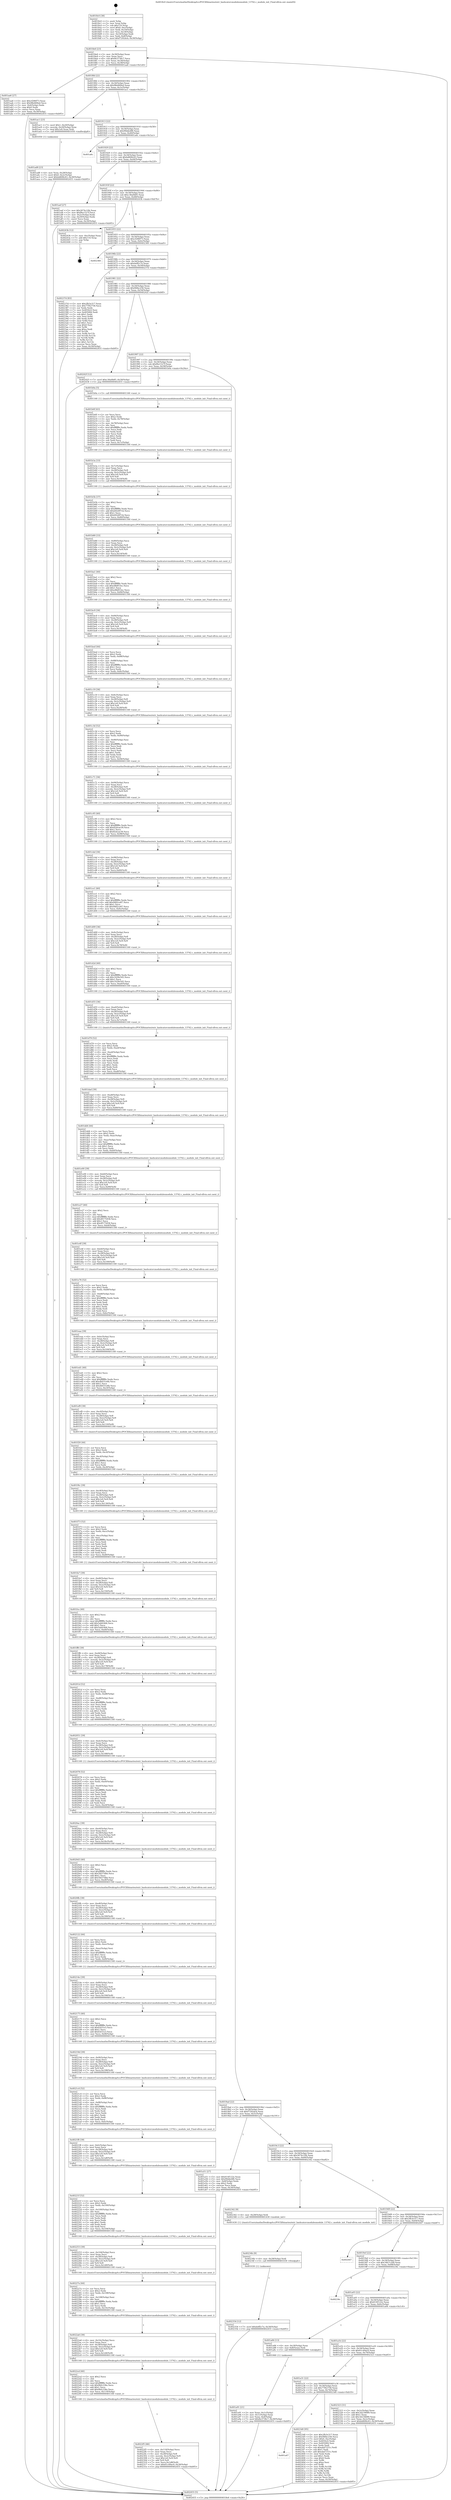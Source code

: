 digraph "0x4018c0" {
  label = "0x4018c0 (/mnt/c/Users/mathe/Desktop/tcc/POCII/binaries/extr_hashcatsrcmodulesmodule_13742.c_module_init_Final-ollvm.out::main(0))"
  labelloc = "t"
  node[shape=record]

  Entry [label="",width=0.3,height=0.3,shape=circle,fillcolor=black,style=filled]
  "0x4018e6" [label="{
     0x4018e6 [23]\l
     | [instrs]\l
     &nbsp;&nbsp;0x4018e6 \<+3\>: mov -0x30(%rbp),%eax\l
     &nbsp;&nbsp;0x4018e9 \<+2\>: mov %eax,%ecx\l
     &nbsp;&nbsp;0x4018eb \<+6\>: sub $0x8e3736c7,%ecx\l
     &nbsp;&nbsp;0x4018f1 \<+3\>: mov %eax,-0x34(%rbp)\l
     &nbsp;&nbsp;0x4018f4 \<+3\>: mov %ecx,-0x38(%rbp)\l
     &nbsp;&nbsp;0x4018f7 \<+6\>: je 0000000000401aa6 \<main+0x1e6\>\l
  }"]
  "0x401aa6" [label="{
     0x401aa6 [27]\l
     | [instrs]\l
     &nbsp;&nbsp;0x401aa6 \<+5\>: mov $0xcf286f73,%eax\l
     &nbsp;&nbsp;0x401aab \<+5\>: mov $0x98e669ed,%ecx\l
     &nbsp;&nbsp;0x401ab0 \<+3\>: mov -0x4(%rbp),%edx\l
     &nbsp;&nbsp;0x401ab3 \<+3\>: cmp $0x0,%edx\l
     &nbsp;&nbsp;0x401ab6 \<+3\>: cmove %ecx,%eax\l
     &nbsp;&nbsp;0x401ab9 \<+3\>: mov %eax,-0x30(%rbp)\l
     &nbsp;&nbsp;0x401abc \<+5\>: jmp 0000000000402455 \<main+0xb95\>\l
  }"]
  "0x4018fd" [label="{
     0x4018fd [22]\l
     | [instrs]\l
     &nbsp;&nbsp;0x4018fd \<+5\>: jmp 0000000000401902 \<main+0x42\>\l
     &nbsp;&nbsp;0x401902 \<+3\>: mov -0x34(%rbp),%eax\l
     &nbsp;&nbsp;0x401905 \<+5\>: sub $0x98e669ed,%eax\l
     &nbsp;&nbsp;0x40190a \<+3\>: mov %eax,-0x3c(%rbp)\l
     &nbsp;&nbsp;0x40190d \<+6\>: je 0000000000401ac1 \<main+0x201\>\l
  }"]
  Exit [label="",width=0.3,height=0.3,shape=circle,fillcolor=black,style=filled,peripheries=2]
  "0x401ac1" [label="{
     0x401ac1 [23]\l
     | [instrs]\l
     &nbsp;&nbsp;0x401ac1 \<+7\>: movl $0x1,-0x20(%rbp)\l
     &nbsp;&nbsp;0x401ac8 \<+4\>: movslq -0x20(%rbp),%rax\l
     &nbsp;&nbsp;0x401acc \<+7\>: imul $0x1e0,%rax,%rdi\l
     &nbsp;&nbsp;0x401ad3 \<+5\>: call 0000000000401050 \<malloc@plt\>\l
     | [calls]\l
     &nbsp;&nbsp;0x401050 \{1\} (unknown)\l
  }"]
  "0x401913" [label="{
     0x401913 [22]\l
     | [instrs]\l
     &nbsp;&nbsp;0x401913 \<+5\>: jmp 0000000000401918 \<main+0x58\>\l
     &nbsp;&nbsp;0x401918 \<+3\>: mov -0x34(%rbp),%eax\l
     &nbsp;&nbsp;0x40191b \<+5\>: sub $0x99dde4f6,%eax\l
     &nbsp;&nbsp;0x401920 \<+3\>: mov %eax,-0x40(%rbp)\l
     &nbsp;&nbsp;0x401923 \<+6\>: je 0000000000401a6c \<main+0x1ac\>\l
  }"]
  "0x401a47" [label="{
     0x401a47\l
  }", style=dashed]
  "0x401a6c" [label="{
     0x401a6c\l
  }", style=dashed]
  "0x401929" [label="{
     0x401929 [22]\l
     | [instrs]\l
     &nbsp;&nbsp;0x401929 \<+5\>: jmp 000000000040192e \<main+0x6e\>\l
     &nbsp;&nbsp;0x40192e \<+3\>: mov -0x34(%rbp),%eax\l
     &nbsp;&nbsp;0x401931 \<+5\>: sub $0xbd606c63,%eax\l
     &nbsp;&nbsp;0x401936 \<+3\>: mov %eax,-0x44(%rbp)\l
     &nbsp;&nbsp;0x401939 \<+6\>: je 0000000000401aef \<main+0x22f\>\l
  }"]
  "0x4023d0" [label="{
     0x4023d0 [95]\l
     | [instrs]\l
     &nbsp;&nbsp;0x4023d0 \<+5\>: mov $0x2fb3e317,%eax\l
     &nbsp;&nbsp;0x4023d5 \<+5\>: mov $0xf46bc256,%ecx\l
     &nbsp;&nbsp;0x4023da \<+7\>: movl $0x0,-0xc(%rbp)\l
     &nbsp;&nbsp;0x4023e1 \<+7\>: mov 0x4050c0,%edx\l
     &nbsp;&nbsp;0x4023e8 \<+7\>: mov 0x405084,%esi\l
     &nbsp;&nbsp;0x4023ef \<+2\>: mov %edx,%edi\l
     &nbsp;&nbsp;0x4023f1 \<+6\>: sub $0xabd7251c,%edi\l
     &nbsp;&nbsp;0x4023f7 \<+3\>: sub $0x1,%edi\l
     &nbsp;&nbsp;0x4023fa \<+6\>: add $0xabd7251c,%edi\l
     &nbsp;&nbsp;0x402400 \<+3\>: imul %edi,%edx\l
     &nbsp;&nbsp;0x402403 \<+3\>: and $0x1,%edx\l
     &nbsp;&nbsp;0x402406 \<+3\>: cmp $0x0,%edx\l
     &nbsp;&nbsp;0x402409 \<+4\>: sete %r8b\l
     &nbsp;&nbsp;0x40240d \<+3\>: cmp $0xa,%esi\l
     &nbsp;&nbsp;0x402410 \<+4\>: setl %r9b\l
     &nbsp;&nbsp;0x402414 \<+3\>: mov %r8b,%r10b\l
     &nbsp;&nbsp;0x402417 \<+3\>: and %r9b,%r10b\l
     &nbsp;&nbsp;0x40241a \<+3\>: xor %r9b,%r8b\l
     &nbsp;&nbsp;0x40241d \<+3\>: or %r8b,%r10b\l
     &nbsp;&nbsp;0x402420 \<+4\>: test $0x1,%r10b\l
     &nbsp;&nbsp;0x402424 \<+3\>: cmovne %ecx,%eax\l
     &nbsp;&nbsp;0x402427 \<+3\>: mov %eax,-0x30(%rbp)\l
     &nbsp;&nbsp;0x40242a \<+5\>: jmp 0000000000402455 \<main+0xb95\>\l
  }"]
  "0x401aef" [label="{
     0x401aef [27]\l
     | [instrs]\l
     &nbsp;&nbsp;0x401aef \<+5\>: mov $0x2674c10b,%eax\l
     &nbsp;&nbsp;0x401af4 \<+5\>: mov $0xf6e1527f,%ecx\l
     &nbsp;&nbsp;0x401af9 \<+3\>: mov -0x2c(%rbp),%edx\l
     &nbsp;&nbsp;0x401afc \<+3\>: cmp -0x20(%rbp),%edx\l
     &nbsp;&nbsp;0x401aff \<+3\>: cmovl %ecx,%eax\l
     &nbsp;&nbsp;0x401b02 \<+3\>: mov %eax,-0x30(%rbp)\l
     &nbsp;&nbsp;0x401b05 \<+5\>: jmp 0000000000402455 \<main+0xb95\>\l
  }"]
  "0x40193f" [label="{
     0x40193f [22]\l
     | [instrs]\l
     &nbsp;&nbsp;0x40193f \<+5\>: jmp 0000000000401944 \<main+0x84\>\l
     &nbsp;&nbsp;0x401944 \<+3\>: mov -0x34(%rbp),%eax\l
     &nbsp;&nbsp;0x401947 \<+5\>: sub $0xc36a0b85,%eax\l
     &nbsp;&nbsp;0x40194c \<+3\>: mov %eax,-0x48(%rbp)\l
     &nbsp;&nbsp;0x40194f \<+6\>: je 000000000040243b \<main+0xb7b\>\l
  }"]
  "0x402354" [label="{
     0x402354 [12]\l
     | [instrs]\l
     &nbsp;&nbsp;0x402354 \<+7\>: movl $0xdeff2c7a,-0x30(%rbp)\l
     &nbsp;&nbsp;0x40235b \<+5\>: jmp 0000000000402455 \<main+0xb95\>\l
  }"]
  "0x40243b" [label="{
     0x40243b [12]\l
     | [instrs]\l
     &nbsp;&nbsp;0x40243b \<+3\>: mov -0xc(%rbp),%eax\l
     &nbsp;&nbsp;0x40243e \<+7\>: add $0x110,%rsp\l
     &nbsp;&nbsp;0x402445 \<+1\>: pop %rbp\l
     &nbsp;&nbsp;0x402446 \<+1\>: ret\l
  }"]
  "0x401955" [label="{
     0x401955 [22]\l
     | [instrs]\l
     &nbsp;&nbsp;0x401955 \<+5\>: jmp 000000000040195a \<main+0x9a\>\l
     &nbsp;&nbsp;0x40195a \<+3\>: mov -0x34(%rbp),%eax\l
     &nbsp;&nbsp;0x40195d \<+5\>: sub $0xcf286f73,%eax\l
     &nbsp;&nbsp;0x401962 \<+3\>: mov %eax,-0x4c(%rbp)\l
     &nbsp;&nbsp;0x401965 \<+6\>: je 0000000000402360 \<main+0xaa0\>\l
  }"]
  "0x40234b" [label="{
     0x40234b [9]\l
     | [instrs]\l
     &nbsp;&nbsp;0x40234b \<+4\>: mov -0x28(%rbp),%rdi\l
     &nbsp;&nbsp;0x40234f \<+5\>: call 0000000000401030 \<free@plt\>\l
     | [calls]\l
     &nbsp;&nbsp;0x401030 \{1\} (unknown)\l
  }"]
  "0x402360" [label="{
     0x402360\l
  }", style=dashed]
  "0x40196b" [label="{
     0x40196b [22]\l
     | [instrs]\l
     &nbsp;&nbsp;0x40196b \<+5\>: jmp 0000000000401970 \<main+0xb0\>\l
     &nbsp;&nbsp;0x401970 \<+3\>: mov -0x34(%rbp),%eax\l
     &nbsp;&nbsp;0x401973 \<+5\>: sub $0xdeff2c7a,%eax\l
     &nbsp;&nbsp;0x401978 \<+3\>: mov %eax,-0x50(%rbp)\l
     &nbsp;&nbsp;0x40197b \<+6\>: je 000000000040237d \<main+0xabd\>\l
  }"]
  "0x401a31" [label="{
     0x401a31 [22]\l
     | [instrs]\l
     &nbsp;&nbsp;0x401a31 \<+5\>: jmp 0000000000401a36 \<main+0x176\>\l
     &nbsp;&nbsp;0x401a36 \<+3\>: mov -0x34(%rbp),%eax\l
     &nbsp;&nbsp;0x401a39 \<+5\>: sub $0x77f42758,%eax\l
     &nbsp;&nbsp;0x401a3e \<+3\>: mov %eax,-0x74(%rbp)\l
     &nbsp;&nbsp;0x401a41 \<+6\>: je 00000000004023d0 \<main+0xb10\>\l
  }"]
  "0x40237d" [label="{
     0x40237d [83]\l
     | [instrs]\l
     &nbsp;&nbsp;0x40237d \<+5\>: mov $0x2fb3e317,%eax\l
     &nbsp;&nbsp;0x402382 \<+5\>: mov $0x77f42758,%ecx\l
     &nbsp;&nbsp;0x402387 \<+2\>: xor %edx,%edx\l
     &nbsp;&nbsp;0x402389 \<+7\>: mov 0x4050c0,%esi\l
     &nbsp;&nbsp;0x402390 \<+7\>: mov 0x405084,%edi\l
     &nbsp;&nbsp;0x402397 \<+3\>: sub $0x1,%edx\l
     &nbsp;&nbsp;0x40239a \<+3\>: mov %esi,%r8d\l
     &nbsp;&nbsp;0x40239d \<+3\>: add %edx,%r8d\l
     &nbsp;&nbsp;0x4023a0 \<+4\>: imul %r8d,%esi\l
     &nbsp;&nbsp;0x4023a4 \<+3\>: and $0x1,%esi\l
     &nbsp;&nbsp;0x4023a7 \<+3\>: cmp $0x0,%esi\l
     &nbsp;&nbsp;0x4023aa \<+4\>: sete %r9b\l
     &nbsp;&nbsp;0x4023ae \<+3\>: cmp $0xa,%edi\l
     &nbsp;&nbsp;0x4023b1 \<+4\>: setl %r10b\l
     &nbsp;&nbsp;0x4023b5 \<+3\>: mov %r9b,%r11b\l
     &nbsp;&nbsp;0x4023b8 \<+3\>: and %r10b,%r11b\l
     &nbsp;&nbsp;0x4023bb \<+3\>: xor %r10b,%r9b\l
     &nbsp;&nbsp;0x4023be \<+3\>: or %r9b,%r11b\l
     &nbsp;&nbsp;0x4023c1 \<+4\>: test $0x1,%r11b\l
     &nbsp;&nbsp;0x4023c5 \<+3\>: cmovne %ecx,%eax\l
     &nbsp;&nbsp;0x4023c8 \<+3\>: mov %eax,-0x30(%rbp)\l
     &nbsp;&nbsp;0x4023cb \<+5\>: jmp 0000000000402455 \<main+0xb95\>\l
  }"]
  "0x401981" [label="{
     0x401981 [22]\l
     | [instrs]\l
     &nbsp;&nbsp;0x401981 \<+5\>: jmp 0000000000401986 \<main+0xc6\>\l
     &nbsp;&nbsp;0x401986 \<+3\>: mov -0x34(%rbp),%eax\l
     &nbsp;&nbsp;0x401989 \<+5\>: sub $0xf46bc256,%eax\l
     &nbsp;&nbsp;0x40198e \<+3\>: mov %eax,-0x54(%rbp)\l
     &nbsp;&nbsp;0x401991 \<+6\>: je 000000000040242f \<main+0xb6f\>\l
  }"]
  "0x402323" [label="{
     0x402323 [31]\l
     | [instrs]\l
     &nbsp;&nbsp;0x402323 \<+3\>: mov -0x2c(%rbp),%eax\l
     &nbsp;&nbsp;0x402326 \<+5\>: add $0x3d234689,%eax\l
     &nbsp;&nbsp;0x40232b \<+3\>: add $0x1,%eax\l
     &nbsp;&nbsp;0x40232e \<+5\>: sub $0x3d234689,%eax\l
     &nbsp;&nbsp;0x402333 \<+3\>: mov %eax,-0x2c(%rbp)\l
     &nbsp;&nbsp;0x402336 \<+7\>: movl $0xbd606c63,-0x30(%rbp)\l
     &nbsp;&nbsp;0x40233d \<+5\>: jmp 0000000000402455 \<main+0xb95\>\l
  }"]
  "0x40242f" [label="{
     0x40242f [12]\l
     | [instrs]\l
     &nbsp;&nbsp;0x40242f \<+7\>: movl $0xc36a0b85,-0x30(%rbp)\l
     &nbsp;&nbsp;0x402436 \<+5\>: jmp 0000000000402455 \<main+0xb95\>\l
  }"]
  "0x401997" [label="{
     0x401997 [22]\l
     | [instrs]\l
     &nbsp;&nbsp;0x401997 \<+5\>: jmp 000000000040199c \<main+0xdc\>\l
     &nbsp;&nbsp;0x40199c \<+3\>: mov -0x34(%rbp),%eax\l
     &nbsp;&nbsp;0x40199f \<+5\>: sub $0xf6e1527f,%eax\l
     &nbsp;&nbsp;0x4019a4 \<+3\>: mov %eax,-0x58(%rbp)\l
     &nbsp;&nbsp;0x4019a7 \<+6\>: je 0000000000401b0a \<main+0x24a\>\l
  }"]
  "0x4022f5" [label="{
     0x4022f5 [46]\l
     | [instrs]\l
     &nbsp;&nbsp;0x4022f5 \<+6\>: mov -0x110(%rbp),%ecx\l
     &nbsp;&nbsp;0x4022fb \<+3\>: imul %eax,%ecx\l
     &nbsp;&nbsp;0x4022fe \<+4\>: mov -0x28(%rbp),%r8\l
     &nbsp;&nbsp;0x402302 \<+4\>: movslq -0x2c(%rbp),%r9\l
     &nbsp;&nbsp;0x402306 \<+7\>: imul $0x1e0,%r9,%r9\l
     &nbsp;&nbsp;0x40230d \<+3\>: add %r9,%r8\l
     &nbsp;&nbsp;0x402310 \<+7\>: mov %ecx,0x1d8(%r8)\l
     &nbsp;&nbsp;0x402317 \<+7\>: movl $0x61c49ac0,-0x30(%rbp)\l
     &nbsp;&nbsp;0x40231e \<+5\>: jmp 0000000000402455 \<main+0xb95\>\l
  }"]
  "0x401b0a" [label="{
     0x401b0a [5]\l
     | [instrs]\l
     &nbsp;&nbsp;0x401b0a \<+5\>: call 0000000000401160 \<next_i\>\l
     | [calls]\l
     &nbsp;&nbsp;0x401160 \{1\} (/mnt/c/Users/mathe/Desktop/tcc/POCII/binaries/extr_hashcatsrcmodulesmodule_13742.c_module_init_Final-ollvm.out::next_i)\l
  }"]
  "0x4019ad" [label="{
     0x4019ad [22]\l
     | [instrs]\l
     &nbsp;&nbsp;0x4019ad \<+5\>: jmp 00000000004019b2 \<main+0xf2\>\l
     &nbsp;&nbsp;0x4019b2 \<+3\>: mov -0x34(%rbp),%eax\l
     &nbsp;&nbsp;0x4019b5 \<+5\>: sub $0xf7292dcb,%eax\l
     &nbsp;&nbsp;0x4019ba \<+3\>: mov %eax,-0x5c(%rbp)\l
     &nbsp;&nbsp;0x4019bd \<+6\>: je 0000000000401a51 \<main+0x191\>\l
  }"]
  "0x4022cd" [label="{
     0x4022cd [40]\l
     | [instrs]\l
     &nbsp;&nbsp;0x4022cd \<+5\>: mov $0x2,%ecx\l
     &nbsp;&nbsp;0x4022d2 \<+1\>: cltd\l
     &nbsp;&nbsp;0x4022d3 \<+2\>: idiv %ecx\l
     &nbsp;&nbsp;0x4022d5 \<+6\>: imul $0xfffffffe,%edx,%ecx\l
     &nbsp;&nbsp;0x4022db \<+6\>: sub $0x9bfc236e,%ecx\l
     &nbsp;&nbsp;0x4022e1 \<+3\>: add $0x1,%ecx\l
     &nbsp;&nbsp;0x4022e4 \<+6\>: add $0x9bfc236e,%ecx\l
     &nbsp;&nbsp;0x4022ea \<+6\>: mov %ecx,-0x110(%rbp)\l
     &nbsp;&nbsp;0x4022f0 \<+5\>: call 0000000000401160 \<next_i\>\l
     | [calls]\l
     &nbsp;&nbsp;0x401160 \{1\} (/mnt/c/Users/mathe/Desktop/tcc/POCII/binaries/extr_hashcatsrcmodulesmodule_13742.c_module_init_Final-ollvm.out::next_i)\l
  }"]
  "0x401a51" [label="{
     0x401a51 [27]\l
     | [instrs]\l
     &nbsp;&nbsp;0x401a51 \<+5\>: mov $0x614f122e,%eax\l
     &nbsp;&nbsp;0x401a56 \<+5\>: mov $0x99dde4f6,%ecx\l
     &nbsp;&nbsp;0x401a5b \<+3\>: mov -0x8(%rbp),%edx\l
     &nbsp;&nbsp;0x401a5e \<+3\>: cmp $0x2,%edx\l
     &nbsp;&nbsp;0x401a61 \<+3\>: cmovne %ecx,%eax\l
     &nbsp;&nbsp;0x401a64 \<+3\>: mov %eax,-0x30(%rbp)\l
     &nbsp;&nbsp;0x401a67 \<+5\>: jmp 0000000000402455 \<main+0xb95\>\l
  }"]
  "0x4019c3" [label="{
     0x4019c3 [22]\l
     | [instrs]\l
     &nbsp;&nbsp;0x4019c3 \<+5\>: jmp 00000000004019c8 \<main+0x108\>\l
     &nbsp;&nbsp;0x4019c8 \<+3\>: mov -0x34(%rbp),%eax\l
     &nbsp;&nbsp;0x4019cb \<+5\>: sub $0x2674c10b,%eax\l
     &nbsp;&nbsp;0x4019d0 \<+3\>: mov %eax,-0x60(%rbp)\l
     &nbsp;&nbsp;0x4019d3 \<+6\>: je 0000000000402342 \<main+0xa82\>\l
  }"]
  "0x402455" [label="{
     0x402455 [5]\l
     | [instrs]\l
     &nbsp;&nbsp;0x402455 \<+5\>: jmp 00000000004018e6 \<main+0x26\>\l
  }"]
  "0x4018c0" [label="{
     0x4018c0 [38]\l
     | [instrs]\l
     &nbsp;&nbsp;0x4018c0 \<+1\>: push %rbp\l
     &nbsp;&nbsp;0x4018c1 \<+3\>: mov %rsp,%rbp\l
     &nbsp;&nbsp;0x4018c4 \<+7\>: sub $0x110,%rsp\l
     &nbsp;&nbsp;0x4018cb \<+7\>: movl $0x0,-0xc(%rbp)\l
     &nbsp;&nbsp;0x4018d2 \<+3\>: mov %edi,-0x10(%rbp)\l
     &nbsp;&nbsp;0x4018d5 \<+4\>: mov %rsi,-0x18(%rbp)\l
     &nbsp;&nbsp;0x4018d9 \<+3\>: mov -0x10(%rbp),%edi\l
     &nbsp;&nbsp;0x4018dc \<+3\>: mov %edi,-0x8(%rbp)\l
     &nbsp;&nbsp;0x4018df \<+7\>: movl $0xf7292dcb,-0x30(%rbp)\l
  }"]
  "0x4022a6" [label="{
     0x4022a6 [39]\l
     | [instrs]\l
     &nbsp;&nbsp;0x4022a6 \<+6\>: mov -0x10c(%rbp),%ecx\l
     &nbsp;&nbsp;0x4022ac \<+3\>: imul %eax,%ecx\l
     &nbsp;&nbsp;0x4022af \<+4\>: mov -0x28(%rbp),%r8\l
     &nbsp;&nbsp;0x4022b3 \<+4\>: movslq -0x2c(%rbp),%r9\l
     &nbsp;&nbsp;0x4022b7 \<+7\>: imul $0x1e0,%r9,%r9\l
     &nbsp;&nbsp;0x4022be \<+3\>: add %r9,%r8\l
     &nbsp;&nbsp;0x4022c1 \<+7\>: mov %ecx,0x1d4(%r8)\l
     &nbsp;&nbsp;0x4022c8 \<+5\>: call 0000000000401160 \<next_i\>\l
     | [calls]\l
     &nbsp;&nbsp;0x401160 \{1\} (/mnt/c/Users/mathe/Desktop/tcc/POCII/binaries/extr_hashcatsrcmodulesmodule_13742.c_module_init_Final-ollvm.out::next_i)\l
  }"]
  "0x402342" [label="{
     0x402342 [9]\l
     | [instrs]\l
     &nbsp;&nbsp;0x402342 \<+4\>: mov -0x28(%rbp),%rdi\l
     &nbsp;&nbsp;0x402346 \<+5\>: call 0000000000401430 \<module_init\>\l
     | [calls]\l
     &nbsp;&nbsp;0x401430 \{1\} (/mnt/c/Users/mathe/Desktop/tcc/POCII/binaries/extr_hashcatsrcmodulesmodule_13742.c_module_init_Final-ollvm.out::module_init)\l
  }"]
  "0x4019d9" [label="{
     0x4019d9 [22]\l
     | [instrs]\l
     &nbsp;&nbsp;0x4019d9 \<+5\>: jmp 00000000004019de \<main+0x11e\>\l
     &nbsp;&nbsp;0x4019de \<+3\>: mov -0x34(%rbp),%eax\l
     &nbsp;&nbsp;0x4019e1 \<+5\>: sub $0x2fb3e317,%eax\l
     &nbsp;&nbsp;0x4019e6 \<+3\>: mov %eax,-0x64(%rbp)\l
     &nbsp;&nbsp;0x4019e9 \<+6\>: je 0000000000402447 \<main+0xb87\>\l
  }"]
  "0x40227a" [label="{
     0x40227a [44]\l
     | [instrs]\l
     &nbsp;&nbsp;0x40227a \<+2\>: xor %ecx,%ecx\l
     &nbsp;&nbsp;0x40227c \<+5\>: mov $0x2,%edx\l
     &nbsp;&nbsp;0x402281 \<+6\>: mov %edx,-0x108(%rbp)\l
     &nbsp;&nbsp;0x402287 \<+1\>: cltd\l
     &nbsp;&nbsp;0x402288 \<+6\>: mov -0x108(%rbp),%esi\l
     &nbsp;&nbsp;0x40228e \<+2\>: idiv %esi\l
     &nbsp;&nbsp;0x402290 \<+6\>: imul $0xfffffffe,%edx,%edx\l
     &nbsp;&nbsp;0x402296 \<+3\>: sub $0x1,%ecx\l
     &nbsp;&nbsp;0x402299 \<+2\>: sub %ecx,%edx\l
     &nbsp;&nbsp;0x40229b \<+6\>: mov %edx,-0x10c(%rbp)\l
     &nbsp;&nbsp;0x4022a1 \<+5\>: call 0000000000401160 \<next_i\>\l
     | [calls]\l
     &nbsp;&nbsp;0x401160 \{1\} (/mnt/c/Users/mathe/Desktop/tcc/POCII/binaries/extr_hashcatsrcmodulesmodule_13742.c_module_init_Final-ollvm.out::next_i)\l
  }"]
  "0x402447" [label="{
     0x402447\l
  }", style=dashed]
  "0x4019ef" [label="{
     0x4019ef [22]\l
     | [instrs]\l
     &nbsp;&nbsp;0x4019ef \<+5\>: jmp 00000000004019f4 \<main+0x134\>\l
     &nbsp;&nbsp;0x4019f4 \<+3\>: mov -0x34(%rbp),%eax\l
     &nbsp;&nbsp;0x4019f7 \<+5\>: sub $0x34b7c2d9,%eax\l
     &nbsp;&nbsp;0x4019fc \<+3\>: mov %eax,-0x68(%rbp)\l
     &nbsp;&nbsp;0x4019ff \<+6\>: je 000000000040236c \<main+0xaac\>\l
  }"]
  "0x402253" [label="{
     0x402253 [39]\l
     | [instrs]\l
     &nbsp;&nbsp;0x402253 \<+6\>: mov -0x104(%rbp),%ecx\l
     &nbsp;&nbsp;0x402259 \<+3\>: imul %eax,%ecx\l
     &nbsp;&nbsp;0x40225c \<+4\>: mov -0x28(%rbp),%r8\l
     &nbsp;&nbsp;0x402260 \<+4\>: movslq -0x2c(%rbp),%r9\l
     &nbsp;&nbsp;0x402264 \<+7\>: imul $0x1e0,%r9,%r9\l
     &nbsp;&nbsp;0x40226b \<+3\>: add %r9,%r8\l
     &nbsp;&nbsp;0x40226e \<+7\>: mov %ecx,0x1d0(%r8)\l
     &nbsp;&nbsp;0x402275 \<+5\>: call 0000000000401160 \<next_i\>\l
     | [calls]\l
     &nbsp;&nbsp;0x401160 \{1\} (/mnt/c/Users/mathe/Desktop/tcc/POCII/binaries/extr_hashcatsrcmodulesmodule_13742.c_module_init_Final-ollvm.out::next_i)\l
  }"]
  "0x40236c" [label="{
     0x40236c\l
  }", style=dashed]
  "0x401a05" [label="{
     0x401a05 [22]\l
     | [instrs]\l
     &nbsp;&nbsp;0x401a05 \<+5\>: jmp 0000000000401a0a \<main+0x14a\>\l
     &nbsp;&nbsp;0x401a0a \<+3\>: mov -0x34(%rbp),%eax\l
     &nbsp;&nbsp;0x401a0d \<+5\>: sub $0x614f122e,%eax\l
     &nbsp;&nbsp;0x401a12 \<+3\>: mov %eax,-0x6c(%rbp)\l
     &nbsp;&nbsp;0x401a15 \<+6\>: je 0000000000401a84 \<main+0x1c4\>\l
  }"]
  "0x40221f" [label="{
     0x40221f [52]\l
     | [instrs]\l
     &nbsp;&nbsp;0x40221f \<+2\>: xor %ecx,%ecx\l
     &nbsp;&nbsp;0x402221 \<+5\>: mov $0x2,%edx\l
     &nbsp;&nbsp;0x402226 \<+6\>: mov %edx,-0x100(%rbp)\l
     &nbsp;&nbsp;0x40222c \<+1\>: cltd\l
     &nbsp;&nbsp;0x40222d \<+6\>: mov -0x100(%rbp),%esi\l
     &nbsp;&nbsp;0x402233 \<+2\>: idiv %esi\l
     &nbsp;&nbsp;0x402235 \<+6\>: imul $0xfffffffe,%edx,%edx\l
     &nbsp;&nbsp;0x40223b \<+2\>: mov %ecx,%edi\l
     &nbsp;&nbsp;0x40223d \<+2\>: sub %edx,%edi\l
     &nbsp;&nbsp;0x40223f \<+2\>: mov %ecx,%edx\l
     &nbsp;&nbsp;0x402241 \<+3\>: sub $0x1,%edx\l
     &nbsp;&nbsp;0x402244 \<+2\>: add %edx,%edi\l
     &nbsp;&nbsp;0x402246 \<+2\>: sub %edi,%ecx\l
     &nbsp;&nbsp;0x402248 \<+6\>: mov %ecx,-0x104(%rbp)\l
     &nbsp;&nbsp;0x40224e \<+5\>: call 0000000000401160 \<next_i\>\l
     | [calls]\l
     &nbsp;&nbsp;0x401160 \{1\} (/mnt/c/Users/mathe/Desktop/tcc/POCII/binaries/extr_hashcatsrcmodulesmodule_13742.c_module_init_Final-ollvm.out::next_i)\l
  }"]
  "0x401a84" [label="{
     0x401a84 [13]\l
     | [instrs]\l
     &nbsp;&nbsp;0x401a84 \<+4\>: mov -0x18(%rbp),%rax\l
     &nbsp;&nbsp;0x401a88 \<+4\>: mov 0x8(%rax),%rdi\l
     &nbsp;&nbsp;0x401a8c \<+5\>: call 0000000000401060 \<atoi@plt\>\l
     | [calls]\l
     &nbsp;&nbsp;0x401060 \{1\} (unknown)\l
  }"]
  "0x401a1b" [label="{
     0x401a1b [22]\l
     | [instrs]\l
     &nbsp;&nbsp;0x401a1b \<+5\>: jmp 0000000000401a20 \<main+0x160\>\l
     &nbsp;&nbsp;0x401a20 \<+3\>: mov -0x34(%rbp),%eax\l
     &nbsp;&nbsp;0x401a23 \<+5\>: sub $0x61c49ac0,%eax\l
     &nbsp;&nbsp;0x401a28 \<+3\>: mov %eax,-0x70(%rbp)\l
     &nbsp;&nbsp;0x401a2b \<+6\>: je 0000000000402323 \<main+0xa63\>\l
  }"]
  "0x401a91" [label="{
     0x401a91 [21]\l
     | [instrs]\l
     &nbsp;&nbsp;0x401a91 \<+3\>: mov %eax,-0x1c(%rbp)\l
     &nbsp;&nbsp;0x401a94 \<+3\>: mov -0x1c(%rbp),%eax\l
     &nbsp;&nbsp;0x401a97 \<+3\>: mov %eax,-0x4(%rbp)\l
     &nbsp;&nbsp;0x401a9a \<+7\>: movl $0x8e3736c7,-0x30(%rbp)\l
     &nbsp;&nbsp;0x401aa1 \<+5\>: jmp 0000000000402455 \<main+0xb95\>\l
  }"]
  "0x401ad8" [label="{
     0x401ad8 [23]\l
     | [instrs]\l
     &nbsp;&nbsp;0x401ad8 \<+4\>: mov %rax,-0x28(%rbp)\l
     &nbsp;&nbsp;0x401adc \<+7\>: movl $0x0,-0x2c(%rbp)\l
     &nbsp;&nbsp;0x401ae3 \<+7\>: movl $0xbd606c63,-0x30(%rbp)\l
     &nbsp;&nbsp;0x401aea \<+5\>: jmp 0000000000402455 \<main+0xb95\>\l
  }"]
  "0x401b0f" [label="{
     0x401b0f [43]\l
     | [instrs]\l
     &nbsp;&nbsp;0x401b0f \<+2\>: xor %ecx,%ecx\l
     &nbsp;&nbsp;0x401b11 \<+5\>: mov $0x2,%edx\l
     &nbsp;&nbsp;0x401b16 \<+3\>: mov %edx,-0x78(%rbp)\l
     &nbsp;&nbsp;0x401b19 \<+1\>: cltd\l
     &nbsp;&nbsp;0x401b1a \<+3\>: mov -0x78(%rbp),%esi\l
     &nbsp;&nbsp;0x401b1d \<+2\>: idiv %esi\l
     &nbsp;&nbsp;0x401b1f \<+6\>: imul $0xfffffffe,%edx,%edx\l
     &nbsp;&nbsp;0x401b25 \<+2\>: mov %ecx,%edi\l
     &nbsp;&nbsp;0x401b27 \<+2\>: sub %edx,%edi\l
     &nbsp;&nbsp;0x401b29 \<+2\>: mov %ecx,%edx\l
     &nbsp;&nbsp;0x401b2b \<+3\>: sub $0x1,%edx\l
     &nbsp;&nbsp;0x401b2e \<+2\>: add %edx,%edi\l
     &nbsp;&nbsp;0x401b30 \<+2\>: sub %edi,%ecx\l
     &nbsp;&nbsp;0x401b32 \<+3\>: mov %ecx,-0x7c(%rbp)\l
     &nbsp;&nbsp;0x401b35 \<+5\>: call 0000000000401160 \<next_i\>\l
     | [calls]\l
     &nbsp;&nbsp;0x401160 \{1\} (/mnt/c/Users/mathe/Desktop/tcc/POCII/binaries/extr_hashcatsrcmodulesmodule_13742.c_module_init_Final-ollvm.out::next_i)\l
  }"]
  "0x401b3a" [label="{
     0x401b3a [33]\l
     | [instrs]\l
     &nbsp;&nbsp;0x401b3a \<+3\>: mov -0x7c(%rbp),%ecx\l
     &nbsp;&nbsp;0x401b3d \<+3\>: imul %eax,%ecx\l
     &nbsp;&nbsp;0x401b40 \<+4\>: mov -0x28(%rbp),%r8\l
     &nbsp;&nbsp;0x401b44 \<+4\>: movslq -0x2c(%rbp),%r9\l
     &nbsp;&nbsp;0x401b48 \<+7\>: imul $0x1e0,%r9,%r9\l
     &nbsp;&nbsp;0x401b4f \<+3\>: add %r9,%r8\l
     &nbsp;&nbsp;0x401b52 \<+4\>: mov %ecx,0x10(%r8)\l
     &nbsp;&nbsp;0x401b56 \<+5\>: call 0000000000401160 \<next_i\>\l
     | [calls]\l
     &nbsp;&nbsp;0x401160 \{1\} (/mnt/c/Users/mathe/Desktop/tcc/POCII/binaries/extr_hashcatsrcmodulesmodule_13742.c_module_init_Final-ollvm.out::next_i)\l
  }"]
  "0x401b5b" [label="{
     0x401b5b [37]\l
     | [instrs]\l
     &nbsp;&nbsp;0x401b5b \<+5\>: mov $0x2,%ecx\l
     &nbsp;&nbsp;0x401b60 \<+1\>: cltd\l
     &nbsp;&nbsp;0x401b61 \<+2\>: idiv %ecx\l
     &nbsp;&nbsp;0x401b63 \<+6\>: imul $0xfffffffe,%edx,%ecx\l
     &nbsp;&nbsp;0x401b69 \<+6\>: add $0xb92d97cb,%ecx\l
     &nbsp;&nbsp;0x401b6f \<+3\>: add $0x1,%ecx\l
     &nbsp;&nbsp;0x401b72 \<+6\>: sub $0xb92d97cb,%ecx\l
     &nbsp;&nbsp;0x401b78 \<+3\>: mov %ecx,-0x80(%rbp)\l
     &nbsp;&nbsp;0x401b7b \<+5\>: call 0000000000401160 \<next_i\>\l
     | [calls]\l
     &nbsp;&nbsp;0x401160 \{1\} (/mnt/c/Users/mathe/Desktop/tcc/POCII/binaries/extr_hashcatsrcmodulesmodule_13742.c_module_init_Final-ollvm.out::next_i)\l
  }"]
  "0x401b80" [label="{
     0x401b80 [33]\l
     | [instrs]\l
     &nbsp;&nbsp;0x401b80 \<+3\>: mov -0x80(%rbp),%ecx\l
     &nbsp;&nbsp;0x401b83 \<+3\>: imul %eax,%ecx\l
     &nbsp;&nbsp;0x401b86 \<+4\>: mov -0x28(%rbp),%r8\l
     &nbsp;&nbsp;0x401b8a \<+4\>: movslq -0x2c(%rbp),%r9\l
     &nbsp;&nbsp;0x401b8e \<+7\>: imul $0x1e0,%r9,%r9\l
     &nbsp;&nbsp;0x401b95 \<+3\>: add %r9,%r8\l
     &nbsp;&nbsp;0x401b98 \<+4\>: mov %ecx,0x14(%r8)\l
     &nbsp;&nbsp;0x401b9c \<+5\>: call 0000000000401160 \<next_i\>\l
     | [calls]\l
     &nbsp;&nbsp;0x401160 \{1\} (/mnt/c/Users/mathe/Desktop/tcc/POCII/binaries/extr_hashcatsrcmodulesmodule_13742.c_module_init_Final-ollvm.out::next_i)\l
  }"]
  "0x401ba1" [label="{
     0x401ba1 [40]\l
     | [instrs]\l
     &nbsp;&nbsp;0x401ba1 \<+5\>: mov $0x2,%ecx\l
     &nbsp;&nbsp;0x401ba6 \<+1\>: cltd\l
     &nbsp;&nbsp;0x401ba7 \<+2\>: idiv %ecx\l
     &nbsp;&nbsp;0x401ba9 \<+6\>: imul $0xfffffffe,%edx,%ecx\l
     &nbsp;&nbsp;0x401baf \<+6\>: sub $0xe8b853ec,%ecx\l
     &nbsp;&nbsp;0x401bb5 \<+3\>: add $0x1,%ecx\l
     &nbsp;&nbsp;0x401bb8 \<+6\>: add $0xe8b853ec,%ecx\l
     &nbsp;&nbsp;0x401bbe \<+6\>: mov %ecx,-0x84(%rbp)\l
     &nbsp;&nbsp;0x401bc4 \<+5\>: call 0000000000401160 \<next_i\>\l
     | [calls]\l
     &nbsp;&nbsp;0x401160 \{1\} (/mnt/c/Users/mathe/Desktop/tcc/POCII/binaries/extr_hashcatsrcmodulesmodule_13742.c_module_init_Final-ollvm.out::next_i)\l
  }"]
  "0x401bc9" [label="{
     0x401bc9 [36]\l
     | [instrs]\l
     &nbsp;&nbsp;0x401bc9 \<+6\>: mov -0x84(%rbp),%ecx\l
     &nbsp;&nbsp;0x401bcf \<+3\>: imul %eax,%ecx\l
     &nbsp;&nbsp;0x401bd2 \<+4\>: mov -0x28(%rbp),%r8\l
     &nbsp;&nbsp;0x401bd6 \<+4\>: movslq -0x2c(%rbp),%r9\l
     &nbsp;&nbsp;0x401bda \<+7\>: imul $0x1e0,%r9,%r9\l
     &nbsp;&nbsp;0x401be1 \<+3\>: add %r9,%r8\l
     &nbsp;&nbsp;0x401be4 \<+4\>: mov %ecx,0x18(%r8)\l
     &nbsp;&nbsp;0x401be8 \<+5\>: call 0000000000401160 \<next_i\>\l
     | [calls]\l
     &nbsp;&nbsp;0x401160 \{1\} (/mnt/c/Users/mathe/Desktop/tcc/POCII/binaries/extr_hashcatsrcmodulesmodule_13742.c_module_init_Final-ollvm.out::next_i)\l
  }"]
  "0x401bed" [label="{
     0x401bed [44]\l
     | [instrs]\l
     &nbsp;&nbsp;0x401bed \<+2\>: xor %ecx,%ecx\l
     &nbsp;&nbsp;0x401bef \<+5\>: mov $0x2,%edx\l
     &nbsp;&nbsp;0x401bf4 \<+6\>: mov %edx,-0x88(%rbp)\l
     &nbsp;&nbsp;0x401bfa \<+1\>: cltd\l
     &nbsp;&nbsp;0x401bfb \<+6\>: mov -0x88(%rbp),%esi\l
     &nbsp;&nbsp;0x401c01 \<+2\>: idiv %esi\l
     &nbsp;&nbsp;0x401c03 \<+6\>: imul $0xfffffffe,%edx,%edx\l
     &nbsp;&nbsp;0x401c09 \<+3\>: sub $0x1,%ecx\l
     &nbsp;&nbsp;0x401c0c \<+2\>: sub %ecx,%edx\l
     &nbsp;&nbsp;0x401c0e \<+6\>: mov %edx,-0x8c(%rbp)\l
     &nbsp;&nbsp;0x401c14 \<+5\>: call 0000000000401160 \<next_i\>\l
     | [calls]\l
     &nbsp;&nbsp;0x401160 \{1\} (/mnt/c/Users/mathe/Desktop/tcc/POCII/binaries/extr_hashcatsrcmodulesmodule_13742.c_module_init_Final-ollvm.out::next_i)\l
  }"]
  "0x401c19" [label="{
     0x401c19 [36]\l
     | [instrs]\l
     &nbsp;&nbsp;0x401c19 \<+6\>: mov -0x8c(%rbp),%ecx\l
     &nbsp;&nbsp;0x401c1f \<+3\>: imul %eax,%ecx\l
     &nbsp;&nbsp;0x401c22 \<+4\>: mov -0x28(%rbp),%r8\l
     &nbsp;&nbsp;0x401c26 \<+4\>: movslq -0x2c(%rbp),%r9\l
     &nbsp;&nbsp;0x401c2a \<+7\>: imul $0x1e0,%r9,%r9\l
     &nbsp;&nbsp;0x401c31 \<+3\>: add %r9,%r8\l
     &nbsp;&nbsp;0x401c34 \<+4\>: mov %ecx,0x28(%r8)\l
     &nbsp;&nbsp;0x401c38 \<+5\>: call 0000000000401160 \<next_i\>\l
     | [calls]\l
     &nbsp;&nbsp;0x401160 \{1\} (/mnt/c/Users/mathe/Desktop/tcc/POCII/binaries/extr_hashcatsrcmodulesmodule_13742.c_module_init_Final-ollvm.out::next_i)\l
  }"]
  "0x401c3d" [label="{
     0x401c3d [52]\l
     | [instrs]\l
     &nbsp;&nbsp;0x401c3d \<+2\>: xor %ecx,%ecx\l
     &nbsp;&nbsp;0x401c3f \<+5\>: mov $0x2,%edx\l
     &nbsp;&nbsp;0x401c44 \<+6\>: mov %edx,-0x90(%rbp)\l
     &nbsp;&nbsp;0x401c4a \<+1\>: cltd\l
     &nbsp;&nbsp;0x401c4b \<+6\>: mov -0x90(%rbp),%esi\l
     &nbsp;&nbsp;0x401c51 \<+2\>: idiv %esi\l
     &nbsp;&nbsp;0x401c53 \<+6\>: imul $0xfffffffe,%edx,%edx\l
     &nbsp;&nbsp;0x401c59 \<+2\>: mov %ecx,%edi\l
     &nbsp;&nbsp;0x401c5b \<+2\>: sub %edx,%edi\l
     &nbsp;&nbsp;0x401c5d \<+2\>: mov %ecx,%edx\l
     &nbsp;&nbsp;0x401c5f \<+3\>: sub $0x1,%edx\l
     &nbsp;&nbsp;0x401c62 \<+2\>: add %edx,%edi\l
     &nbsp;&nbsp;0x401c64 \<+2\>: sub %edi,%ecx\l
     &nbsp;&nbsp;0x401c66 \<+6\>: mov %ecx,-0x94(%rbp)\l
     &nbsp;&nbsp;0x401c6c \<+5\>: call 0000000000401160 \<next_i\>\l
     | [calls]\l
     &nbsp;&nbsp;0x401160 \{1\} (/mnt/c/Users/mathe/Desktop/tcc/POCII/binaries/extr_hashcatsrcmodulesmodule_13742.c_module_init_Final-ollvm.out::next_i)\l
  }"]
  "0x401c71" [label="{
     0x401c71 [36]\l
     | [instrs]\l
     &nbsp;&nbsp;0x401c71 \<+6\>: mov -0x94(%rbp),%ecx\l
     &nbsp;&nbsp;0x401c77 \<+3\>: imul %eax,%ecx\l
     &nbsp;&nbsp;0x401c7a \<+4\>: mov -0x28(%rbp),%r8\l
     &nbsp;&nbsp;0x401c7e \<+4\>: movslq -0x2c(%rbp),%r9\l
     &nbsp;&nbsp;0x401c82 \<+7\>: imul $0x1e0,%r9,%r9\l
     &nbsp;&nbsp;0x401c89 \<+3\>: add %r9,%r8\l
     &nbsp;&nbsp;0x401c8c \<+4\>: mov %ecx,0x48(%r8)\l
     &nbsp;&nbsp;0x401c90 \<+5\>: call 0000000000401160 \<next_i\>\l
     | [calls]\l
     &nbsp;&nbsp;0x401160 \{1\} (/mnt/c/Users/mathe/Desktop/tcc/POCII/binaries/extr_hashcatsrcmodulesmodule_13742.c_module_init_Final-ollvm.out::next_i)\l
  }"]
  "0x401c95" [label="{
     0x401c95 [40]\l
     | [instrs]\l
     &nbsp;&nbsp;0x401c95 \<+5\>: mov $0x2,%ecx\l
     &nbsp;&nbsp;0x401c9a \<+1\>: cltd\l
     &nbsp;&nbsp;0x401c9b \<+2\>: idiv %ecx\l
     &nbsp;&nbsp;0x401c9d \<+6\>: imul $0xfffffffe,%edx,%ecx\l
     &nbsp;&nbsp;0x401ca3 \<+6\>: add $0x82dcae39,%ecx\l
     &nbsp;&nbsp;0x401ca9 \<+3\>: add $0x1,%ecx\l
     &nbsp;&nbsp;0x401cac \<+6\>: sub $0x82dcae39,%ecx\l
     &nbsp;&nbsp;0x401cb2 \<+6\>: mov %ecx,-0x98(%rbp)\l
     &nbsp;&nbsp;0x401cb8 \<+5\>: call 0000000000401160 \<next_i\>\l
     | [calls]\l
     &nbsp;&nbsp;0x401160 \{1\} (/mnt/c/Users/mathe/Desktop/tcc/POCII/binaries/extr_hashcatsrcmodulesmodule_13742.c_module_init_Final-ollvm.out::next_i)\l
  }"]
  "0x401cbd" [label="{
     0x401cbd [36]\l
     | [instrs]\l
     &nbsp;&nbsp;0x401cbd \<+6\>: mov -0x98(%rbp),%ecx\l
     &nbsp;&nbsp;0x401cc3 \<+3\>: imul %eax,%ecx\l
     &nbsp;&nbsp;0x401cc6 \<+4\>: mov -0x28(%rbp),%r8\l
     &nbsp;&nbsp;0x401cca \<+4\>: movslq -0x2c(%rbp),%r9\l
     &nbsp;&nbsp;0x401cce \<+7\>: imul $0x1e0,%r9,%r9\l
     &nbsp;&nbsp;0x401cd5 \<+3\>: add %r9,%r8\l
     &nbsp;&nbsp;0x401cd8 \<+4\>: mov %ecx,0x60(%r8)\l
     &nbsp;&nbsp;0x401cdc \<+5\>: call 0000000000401160 \<next_i\>\l
     | [calls]\l
     &nbsp;&nbsp;0x401160 \{1\} (/mnt/c/Users/mathe/Desktop/tcc/POCII/binaries/extr_hashcatsrcmodulesmodule_13742.c_module_init_Final-ollvm.out::next_i)\l
  }"]
  "0x401ce1" [label="{
     0x401ce1 [40]\l
     | [instrs]\l
     &nbsp;&nbsp;0x401ce1 \<+5\>: mov $0x2,%ecx\l
     &nbsp;&nbsp;0x401ce6 \<+1\>: cltd\l
     &nbsp;&nbsp;0x401ce7 \<+2\>: idiv %ecx\l
     &nbsp;&nbsp;0x401ce9 \<+6\>: imul $0xfffffffe,%edx,%ecx\l
     &nbsp;&nbsp;0x401cef \<+6\>: add $0x9482ce87,%ecx\l
     &nbsp;&nbsp;0x401cf5 \<+3\>: add $0x1,%ecx\l
     &nbsp;&nbsp;0x401cf8 \<+6\>: sub $0x9482ce87,%ecx\l
     &nbsp;&nbsp;0x401cfe \<+6\>: mov %ecx,-0x9c(%rbp)\l
     &nbsp;&nbsp;0x401d04 \<+5\>: call 0000000000401160 \<next_i\>\l
     | [calls]\l
     &nbsp;&nbsp;0x401160 \{1\} (/mnt/c/Users/mathe/Desktop/tcc/POCII/binaries/extr_hashcatsrcmodulesmodule_13742.c_module_init_Final-ollvm.out::next_i)\l
  }"]
  "0x401d09" [label="{
     0x401d09 [36]\l
     | [instrs]\l
     &nbsp;&nbsp;0x401d09 \<+6\>: mov -0x9c(%rbp),%ecx\l
     &nbsp;&nbsp;0x401d0f \<+3\>: imul %eax,%ecx\l
     &nbsp;&nbsp;0x401d12 \<+4\>: mov -0x28(%rbp),%r8\l
     &nbsp;&nbsp;0x401d16 \<+4\>: movslq -0x2c(%rbp),%r9\l
     &nbsp;&nbsp;0x401d1a \<+7\>: imul $0x1e0,%r9,%r9\l
     &nbsp;&nbsp;0x401d21 \<+3\>: add %r9,%r8\l
     &nbsp;&nbsp;0x401d24 \<+4\>: mov %ecx,0x78(%r8)\l
     &nbsp;&nbsp;0x401d28 \<+5\>: call 0000000000401160 \<next_i\>\l
     | [calls]\l
     &nbsp;&nbsp;0x401160 \{1\} (/mnt/c/Users/mathe/Desktop/tcc/POCII/binaries/extr_hashcatsrcmodulesmodule_13742.c_module_init_Final-ollvm.out::next_i)\l
  }"]
  "0x401d2d" [label="{
     0x401d2d [40]\l
     | [instrs]\l
     &nbsp;&nbsp;0x401d2d \<+5\>: mov $0x2,%ecx\l
     &nbsp;&nbsp;0x401d32 \<+1\>: cltd\l
     &nbsp;&nbsp;0x401d33 \<+2\>: idiv %ecx\l
     &nbsp;&nbsp;0x401d35 \<+6\>: imul $0xfffffffe,%edx,%ecx\l
     &nbsp;&nbsp;0x401d3b \<+6\>: sub $0x1429e545,%ecx\l
     &nbsp;&nbsp;0x401d41 \<+3\>: add $0x1,%ecx\l
     &nbsp;&nbsp;0x401d44 \<+6\>: add $0x1429e545,%ecx\l
     &nbsp;&nbsp;0x401d4a \<+6\>: mov %ecx,-0xa0(%rbp)\l
     &nbsp;&nbsp;0x401d50 \<+5\>: call 0000000000401160 \<next_i\>\l
     | [calls]\l
     &nbsp;&nbsp;0x401160 \{1\} (/mnt/c/Users/mathe/Desktop/tcc/POCII/binaries/extr_hashcatsrcmodulesmodule_13742.c_module_init_Final-ollvm.out::next_i)\l
  }"]
  "0x401d55" [label="{
     0x401d55 [36]\l
     | [instrs]\l
     &nbsp;&nbsp;0x401d55 \<+6\>: mov -0xa0(%rbp),%ecx\l
     &nbsp;&nbsp;0x401d5b \<+3\>: imul %eax,%ecx\l
     &nbsp;&nbsp;0x401d5e \<+4\>: mov -0x28(%rbp),%r8\l
     &nbsp;&nbsp;0x401d62 \<+4\>: movslq -0x2c(%rbp),%r9\l
     &nbsp;&nbsp;0x401d66 \<+7\>: imul $0x1e0,%r9,%r9\l
     &nbsp;&nbsp;0x401d6d \<+3\>: add %r9,%r8\l
     &nbsp;&nbsp;0x401d70 \<+4\>: mov %ecx,0x7c(%r8)\l
     &nbsp;&nbsp;0x401d74 \<+5\>: call 0000000000401160 \<next_i\>\l
     | [calls]\l
     &nbsp;&nbsp;0x401160 \{1\} (/mnt/c/Users/mathe/Desktop/tcc/POCII/binaries/extr_hashcatsrcmodulesmodule_13742.c_module_init_Final-ollvm.out::next_i)\l
  }"]
  "0x401d79" [label="{
     0x401d79 [52]\l
     | [instrs]\l
     &nbsp;&nbsp;0x401d79 \<+2\>: xor %ecx,%ecx\l
     &nbsp;&nbsp;0x401d7b \<+5\>: mov $0x2,%edx\l
     &nbsp;&nbsp;0x401d80 \<+6\>: mov %edx,-0xa4(%rbp)\l
     &nbsp;&nbsp;0x401d86 \<+1\>: cltd\l
     &nbsp;&nbsp;0x401d87 \<+6\>: mov -0xa4(%rbp),%esi\l
     &nbsp;&nbsp;0x401d8d \<+2\>: idiv %esi\l
     &nbsp;&nbsp;0x401d8f \<+6\>: imul $0xfffffffe,%edx,%edx\l
     &nbsp;&nbsp;0x401d95 \<+2\>: mov %ecx,%edi\l
     &nbsp;&nbsp;0x401d97 \<+2\>: sub %edx,%edi\l
     &nbsp;&nbsp;0x401d99 \<+2\>: mov %ecx,%edx\l
     &nbsp;&nbsp;0x401d9b \<+3\>: sub $0x1,%edx\l
     &nbsp;&nbsp;0x401d9e \<+2\>: add %edx,%edi\l
     &nbsp;&nbsp;0x401da0 \<+2\>: sub %edi,%ecx\l
     &nbsp;&nbsp;0x401da2 \<+6\>: mov %ecx,-0xa8(%rbp)\l
     &nbsp;&nbsp;0x401da8 \<+5\>: call 0000000000401160 \<next_i\>\l
     | [calls]\l
     &nbsp;&nbsp;0x401160 \{1\} (/mnt/c/Users/mathe/Desktop/tcc/POCII/binaries/extr_hashcatsrcmodulesmodule_13742.c_module_init_Final-ollvm.out::next_i)\l
  }"]
  "0x401dad" [label="{
     0x401dad [39]\l
     | [instrs]\l
     &nbsp;&nbsp;0x401dad \<+6\>: mov -0xa8(%rbp),%ecx\l
     &nbsp;&nbsp;0x401db3 \<+3\>: imul %eax,%ecx\l
     &nbsp;&nbsp;0x401db6 \<+4\>: mov -0x28(%rbp),%r8\l
     &nbsp;&nbsp;0x401dba \<+4\>: movslq -0x2c(%rbp),%r9\l
     &nbsp;&nbsp;0x401dbe \<+7\>: imul $0x1e0,%r9,%r9\l
     &nbsp;&nbsp;0x401dc5 \<+3\>: add %r9,%r8\l
     &nbsp;&nbsp;0x401dc8 \<+7\>: mov %ecx,0x80(%r8)\l
     &nbsp;&nbsp;0x401dcf \<+5\>: call 0000000000401160 \<next_i\>\l
     | [calls]\l
     &nbsp;&nbsp;0x401160 \{1\} (/mnt/c/Users/mathe/Desktop/tcc/POCII/binaries/extr_hashcatsrcmodulesmodule_13742.c_module_init_Final-ollvm.out::next_i)\l
  }"]
  "0x401dd4" [label="{
     0x401dd4 [44]\l
     | [instrs]\l
     &nbsp;&nbsp;0x401dd4 \<+2\>: xor %ecx,%ecx\l
     &nbsp;&nbsp;0x401dd6 \<+5\>: mov $0x2,%edx\l
     &nbsp;&nbsp;0x401ddb \<+6\>: mov %edx,-0xac(%rbp)\l
     &nbsp;&nbsp;0x401de1 \<+1\>: cltd\l
     &nbsp;&nbsp;0x401de2 \<+6\>: mov -0xac(%rbp),%esi\l
     &nbsp;&nbsp;0x401de8 \<+2\>: idiv %esi\l
     &nbsp;&nbsp;0x401dea \<+6\>: imul $0xfffffffe,%edx,%edx\l
     &nbsp;&nbsp;0x401df0 \<+3\>: sub $0x1,%ecx\l
     &nbsp;&nbsp;0x401df3 \<+2\>: sub %ecx,%edx\l
     &nbsp;&nbsp;0x401df5 \<+6\>: mov %edx,-0xb0(%rbp)\l
     &nbsp;&nbsp;0x401dfb \<+5\>: call 0000000000401160 \<next_i\>\l
     | [calls]\l
     &nbsp;&nbsp;0x401160 \{1\} (/mnt/c/Users/mathe/Desktop/tcc/POCII/binaries/extr_hashcatsrcmodulesmodule_13742.c_module_init_Final-ollvm.out::next_i)\l
  }"]
  "0x401e00" [label="{
     0x401e00 [39]\l
     | [instrs]\l
     &nbsp;&nbsp;0x401e00 \<+6\>: mov -0xb0(%rbp),%ecx\l
     &nbsp;&nbsp;0x401e06 \<+3\>: imul %eax,%ecx\l
     &nbsp;&nbsp;0x401e09 \<+4\>: mov -0x28(%rbp),%r8\l
     &nbsp;&nbsp;0x401e0d \<+4\>: movslq -0x2c(%rbp),%r9\l
     &nbsp;&nbsp;0x401e11 \<+7\>: imul $0x1e0,%r9,%r9\l
     &nbsp;&nbsp;0x401e18 \<+3\>: add %r9,%r8\l
     &nbsp;&nbsp;0x401e1b \<+7\>: mov %ecx,0x90(%r8)\l
     &nbsp;&nbsp;0x401e22 \<+5\>: call 0000000000401160 \<next_i\>\l
     | [calls]\l
     &nbsp;&nbsp;0x401160 \{1\} (/mnt/c/Users/mathe/Desktop/tcc/POCII/binaries/extr_hashcatsrcmodulesmodule_13742.c_module_init_Final-ollvm.out::next_i)\l
  }"]
  "0x401e27" [label="{
     0x401e27 [40]\l
     | [instrs]\l
     &nbsp;&nbsp;0x401e27 \<+5\>: mov $0x2,%ecx\l
     &nbsp;&nbsp;0x401e2c \<+1\>: cltd\l
     &nbsp;&nbsp;0x401e2d \<+2\>: idiv %ecx\l
     &nbsp;&nbsp;0x401e2f \<+6\>: imul $0xfffffffe,%edx,%ecx\l
     &nbsp;&nbsp;0x401e35 \<+6\>: add $0x4f175458,%ecx\l
     &nbsp;&nbsp;0x401e3b \<+3\>: add $0x1,%ecx\l
     &nbsp;&nbsp;0x401e3e \<+6\>: sub $0x4f175458,%ecx\l
     &nbsp;&nbsp;0x401e44 \<+6\>: mov %ecx,-0xb4(%rbp)\l
     &nbsp;&nbsp;0x401e4a \<+5\>: call 0000000000401160 \<next_i\>\l
     | [calls]\l
     &nbsp;&nbsp;0x401160 \{1\} (/mnt/c/Users/mathe/Desktop/tcc/POCII/binaries/extr_hashcatsrcmodulesmodule_13742.c_module_init_Final-ollvm.out::next_i)\l
  }"]
  "0x401e4f" [label="{
     0x401e4f [39]\l
     | [instrs]\l
     &nbsp;&nbsp;0x401e4f \<+6\>: mov -0xb4(%rbp),%ecx\l
     &nbsp;&nbsp;0x401e55 \<+3\>: imul %eax,%ecx\l
     &nbsp;&nbsp;0x401e58 \<+4\>: mov -0x28(%rbp),%r8\l
     &nbsp;&nbsp;0x401e5c \<+4\>: movslq -0x2c(%rbp),%r9\l
     &nbsp;&nbsp;0x401e60 \<+7\>: imul $0x1e0,%r9,%r9\l
     &nbsp;&nbsp;0x401e67 \<+3\>: add %r9,%r8\l
     &nbsp;&nbsp;0x401e6a \<+7\>: mov %ecx,0x100(%r8)\l
     &nbsp;&nbsp;0x401e71 \<+5\>: call 0000000000401160 \<next_i\>\l
     | [calls]\l
     &nbsp;&nbsp;0x401160 \{1\} (/mnt/c/Users/mathe/Desktop/tcc/POCII/binaries/extr_hashcatsrcmodulesmodule_13742.c_module_init_Final-ollvm.out::next_i)\l
  }"]
  "0x401e76" [label="{
     0x401e76 [52]\l
     | [instrs]\l
     &nbsp;&nbsp;0x401e76 \<+2\>: xor %ecx,%ecx\l
     &nbsp;&nbsp;0x401e78 \<+5\>: mov $0x2,%edx\l
     &nbsp;&nbsp;0x401e7d \<+6\>: mov %edx,-0xb8(%rbp)\l
     &nbsp;&nbsp;0x401e83 \<+1\>: cltd\l
     &nbsp;&nbsp;0x401e84 \<+6\>: mov -0xb8(%rbp),%esi\l
     &nbsp;&nbsp;0x401e8a \<+2\>: idiv %esi\l
     &nbsp;&nbsp;0x401e8c \<+6\>: imul $0xfffffffe,%edx,%edx\l
     &nbsp;&nbsp;0x401e92 \<+2\>: mov %ecx,%edi\l
     &nbsp;&nbsp;0x401e94 \<+2\>: sub %edx,%edi\l
     &nbsp;&nbsp;0x401e96 \<+2\>: mov %ecx,%edx\l
     &nbsp;&nbsp;0x401e98 \<+3\>: sub $0x1,%edx\l
     &nbsp;&nbsp;0x401e9b \<+2\>: add %edx,%edi\l
     &nbsp;&nbsp;0x401e9d \<+2\>: sub %edi,%ecx\l
     &nbsp;&nbsp;0x401e9f \<+6\>: mov %ecx,-0xbc(%rbp)\l
     &nbsp;&nbsp;0x401ea5 \<+5\>: call 0000000000401160 \<next_i\>\l
     | [calls]\l
     &nbsp;&nbsp;0x401160 \{1\} (/mnt/c/Users/mathe/Desktop/tcc/POCII/binaries/extr_hashcatsrcmodulesmodule_13742.c_module_init_Final-ollvm.out::next_i)\l
  }"]
  "0x401eaa" [label="{
     0x401eaa [39]\l
     | [instrs]\l
     &nbsp;&nbsp;0x401eaa \<+6\>: mov -0xbc(%rbp),%ecx\l
     &nbsp;&nbsp;0x401eb0 \<+3\>: imul %eax,%ecx\l
     &nbsp;&nbsp;0x401eb3 \<+4\>: mov -0x28(%rbp),%r8\l
     &nbsp;&nbsp;0x401eb7 \<+4\>: movslq -0x2c(%rbp),%r9\l
     &nbsp;&nbsp;0x401ebb \<+7\>: imul $0x1e0,%r9,%r9\l
     &nbsp;&nbsp;0x401ec2 \<+3\>: add %r9,%r8\l
     &nbsp;&nbsp;0x401ec5 \<+7\>: mov %ecx,0x104(%r8)\l
     &nbsp;&nbsp;0x401ecc \<+5\>: call 0000000000401160 \<next_i\>\l
     | [calls]\l
     &nbsp;&nbsp;0x401160 \{1\} (/mnt/c/Users/mathe/Desktop/tcc/POCII/binaries/extr_hashcatsrcmodulesmodule_13742.c_module_init_Final-ollvm.out::next_i)\l
  }"]
  "0x401ed1" [label="{
     0x401ed1 [40]\l
     | [instrs]\l
     &nbsp;&nbsp;0x401ed1 \<+5\>: mov $0x2,%ecx\l
     &nbsp;&nbsp;0x401ed6 \<+1\>: cltd\l
     &nbsp;&nbsp;0x401ed7 \<+2\>: idiv %ecx\l
     &nbsp;&nbsp;0x401ed9 \<+6\>: imul $0xfffffffe,%edx,%ecx\l
     &nbsp;&nbsp;0x401edf \<+6\>: add $0xdb031e6b,%ecx\l
     &nbsp;&nbsp;0x401ee5 \<+3\>: add $0x1,%ecx\l
     &nbsp;&nbsp;0x401ee8 \<+6\>: sub $0xdb031e6b,%ecx\l
     &nbsp;&nbsp;0x401eee \<+6\>: mov %ecx,-0xc0(%rbp)\l
     &nbsp;&nbsp;0x401ef4 \<+5\>: call 0000000000401160 \<next_i\>\l
     | [calls]\l
     &nbsp;&nbsp;0x401160 \{1\} (/mnt/c/Users/mathe/Desktop/tcc/POCII/binaries/extr_hashcatsrcmodulesmodule_13742.c_module_init_Final-ollvm.out::next_i)\l
  }"]
  "0x401ef9" [label="{
     0x401ef9 [39]\l
     | [instrs]\l
     &nbsp;&nbsp;0x401ef9 \<+6\>: mov -0xc0(%rbp),%ecx\l
     &nbsp;&nbsp;0x401eff \<+3\>: imul %eax,%ecx\l
     &nbsp;&nbsp;0x401f02 \<+4\>: mov -0x28(%rbp),%r8\l
     &nbsp;&nbsp;0x401f06 \<+4\>: movslq -0x2c(%rbp),%r9\l
     &nbsp;&nbsp;0x401f0a \<+7\>: imul $0x1e0,%r9,%r9\l
     &nbsp;&nbsp;0x401f11 \<+3\>: add %r9,%r8\l
     &nbsp;&nbsp;0x401f14 \<+7\>: mov %ecx,0x110(%r8)\l
     &nbsp;&nbsp;0x401f1b \<+5\>: call 0000000000401160 \<next_i\>\l
     | [calls]\l
     &nbsp;&nbsp;0x401160 \{1\} (/mnt/c/Users/mathe/Desktop/tcc/POCII/binaries/extr_hashcatsrcmodulesmodule_13742.c_module_init_Final-ollvm.out::next_i)\l
  }"]
  "0x401f20" [label="{
     0x401f20 [44]\l
     | [instrs]\l
     &nbsp;&nbsp;0x401f20 \<+2\>: xor %ecx,%ecx\l
     &nbsp;&nbsp;0x401f22 \<+5\>: mov $0x2,%edx\l
     &nbsp;&nbsp;0x401f27 \<+6\>: mov %edx,-0xc4(%rbp)\l
     &nbsp;&nbsp;0x401f2d \<+1\>: cltd\l
     &nbsp;&nbsp;0x401f2e \<+6\>: mov -0xc4(%rbp),%esi\l
     &nbsp;&nbsp;0x401f34 \<+2\>: idiv %esi\l
     &nbsp;&nbsp;0x401f36 \<+6\>: imul $0xfffffffe,%edx,%edx\l
     &nbsp;&nbsp;0x401f3c \<+3\>: sub $0x1,%ecx\l
     &nbsp;&nbsp;0x401f3f \<+2\>: sub %ecx,%edx\l
     &nbsp;&nbsp;0x401f41 \<+6\>: mov %edx,-0xc8(%rbp)\l
     &nbsp;&nbsp;0x401f47 \<+5\>: call 0000000000401160 \<next_i\>\l
     | [calls]\l
     &nbsp;&nbsp;0x401160 \{1\} (/mnt/c/Users/mathe/Desktop/tcc/POCII/binaries/extr_hashcatsrcmodulesmodule_13742.c_module_init_Final-ollvm.out::next_i)\l
  }"]
  "0x401f4c" [label="{
     0x401f4c [39]\l
     | [instrs]\l
     &nbsp;&nbsp;0x401f4c \<+6\>: mov -0xc8(%rbp),%ecx\l
     &nbsp;&nbsp;0x401f52 \<+3\>: imul %eax,%ecx\l
     &nbsp;&nbsp;0x401f55 \<+4\>: mov -0x28(%rbp),%r8\l
     &nbsp;&nbsp;0x401f59 \<+4\>: movslq -0x2c(%rbp),%r9\l
     &nbsp;&nbsp;0x401f5d \<+7\>: imul $0x1e0,%r9,%r9\l
     &nbsp;&nbsp;0x401f64 \<+3\>: add %r9,%r8\l
     &nbsp;&nbsp;0x401f67 \<+7\>: mov %ecx,0x130(%r8)\l
     &nbsp;&nbsp;0x401f6e \<+5\>: call 0000000000401160 \<next_i\>\l
     | [calls]\l
     &nbsp;&nbsp;0x401160 \{1\} (/mnt/c/Users/mathe/Desktop/tcc/POCII/binaries/extr_hashcatsrcmodulesmodule_13742.c_module_init_Final-ollvm.out::next_i)\l
  }"]
  "0x401f73" [label="{
     0x401f73 [52]\l
     | [instrs]\l
     &nbsp;&nbsp;0x401f73 \<+2\>: xor %ecx,%ecx\l
     &nbsp;&nbsp;0x401f75 \<+5\>: mov $0x2,%edx\l
     &nbsp;&nbsp;0x401f7a \<+6\>: mov %edx,-0xcc(%rbp)\l
     &nbsp;&nbsp;0x401f80 \<+1\>: cltd\l
     &nbsp;&nbsp;0x401f81 \<+6\>: mov -0xcc(%rbp),%esi\l
     &nbsp;&nbsp;0x401f87 \<+2\>: idiv %esi\l
     &nbsp;&nbsp;0x401f89 \<+6\>: imul $0xfffffffe,%edx,%edx\l
     &nbsp;&nbsp;0x401f8f \<+2\>: mov %ecx,%edi\l
     &nbsp;&nbsp;0x401f91 \<+2\>: sub %edx,%edi\l
     &nbsp;&nbsp;0x401f93 \<+2\>: mov %ecx,%edx\l
     &nbsp;&nbsp;0x401f95 \<+3\>: sub $0x1,%edx\l
     &nbsp;&nbsp;0x401f98 \<+2\>: add %edx,%edi\l
     &nbsp;&nbsp;0x401f9a \<+2\>: sub %edi,%ecx\l
     &nbsp;&nbsp;0x401f9c \<+6\>: mov %ecx,-0xd0(%rbp)\l
     &nbsp;&nbsp;0x401fa2 \<+5\>: call 0000000000401160 \<next_i\>\l
     | [calls]\l
     &nbsp;&nbsp;0x401160 \{1\} (/mnt/c/Users/mathe/Desktop/tcc/POCII/binaries/extr_hashcatsrcmodulesmodule_13742.c_module_init_Final-ollvm.out::next_i)\l
  }"]
  "0x401fa7" [label="{
     0x401fa7 [39]\l
     | [instrs]\l
     &nbsp;&nbsp;0x401fa7 \<+6\>: mov -0xd0(%rbp),%ecx\l
     &nbsp;&nbsp;0x401fad \<+3\>: imul %eax,%ecx\l
     &nbsp;&nbsp;0x401fb0 \<+4\>: mov -0x28(%rbp),%r8\l
     &nbsp;&nbsp;0x401fb4 \<+4\>: movslq -0x2c(%rbp),%r9\l
     &nbsp;&nbsp;0x401fb8 \<+7\>: imul $0x1e0,%r9,%r9\l
     &nbsp;&nbsp;0x401fbf \<+3\>: add %r9,%r8\l
     &nbsp;&nbsp;0x401fc2 \<+7\>: mov %ecx,0x150(%r8)\l
     &nbsp;&nbsp;0x401fc9 \<+5\>: call 0000000000401160 \<next_i\>\l
     | [calls]\l
     &nbsp;&nbsp;0x401160 \{1\} (/mnt/c/Users/mathe/Desktop/tcc/POCII/binaries/extr_hashcatsrcmodulesmodule_13742.c_module_init_Final-ollvm.out::next_i)\l
  }"]
  "0x401fce" [label="{
     0x401fce [40]\l
     | [instrs]\l
     &nbsp;&nbsp;0x401fce \<+5\>: mov $0x2,%ecx\l
     &nbsp;&nbsp;0x401fd3 \<+1\>: cltd\l
     &nbsp;&nbsp;0x401fd4 \<+2\>: idiv %ecx\l
     &nbsp;&nbsp;0x401fd6 \<+6\>: imul $0xfffffffe,%edx,%ecx\l
     &nbsp;&nbsp;0x401fdc \<+6\>: add $0x5abfc9d4,%ecx\l
     &nbsp;&nbsp;0x401fe2 \<+3\>: add $0x1,%ecx\l
     &nbsp;&nbsp;0x401fe5 \<+6\>: sub $0x5abfc9d4,%ecx\l
     &nbsp;&nbsp;0x401feb \<+6\>: mov %ecx,-0xd4(%rbp)\l
     &nbsp;&nbsp;0x401ff1 \<+5\>: call 0000000000401160 \<next_i\>\l
     | [calls]\l
     &nbsp;&nbsp;0x401160 \{1\} (/mnt/c/Users/mathe/Desktop/tcc/POCII/binaries/extr_hashcatsrcmodulesmodule_13742.c_module_init_Final-ollvm.out::next_i)\l
  }"]
  "0x401ff6" [label="{
     0x401ff6 [39]\l
     | [instrs]\l
     &nbsp;&nbsp;0x401ff6 \<+6\>: mov -0xd4(%rbp),%ecx\l
     &nbsp;&nbsp;0x401ffc \<+3\>: imul %eax,%ecx\l
     &nbsp;&nbsp;0x401fff \<+4\>: mov -0x28(%rbp),%r8\l
     &nbsp;&nbsp;0x402003 \<+4\>: movslq -0x2c(%rbp),%r9\l
     &nbsp;&nbsp;0x402007 \<+7\>: imul $0x1e0,%r9,%r9\l
     &nbsp;&nbsp;0x40200e \<+3\>: add %r9,%r8\l
     &nbsp;&nbsp;0x402011 \<+7\>: mov %ecx,0x178(%r8)\l
     &nbsp;&nbsp;0x402018 \<+5\>: call 0000000000401160 \<next_i\>\l
     | [calls]\l
     &nbsp;&nbsp;0x401160 \{1\} (/mnt/c/Users/mathe/Desktop/tcc/POCII/binaries/extr_hashcatsrcmodulesmodule_13742.c_module_init_Final-ollvm.out::next_i)\l
  }"]
  "0x40201d" [label="{
     0x40201d [52]\l
     | [instrs]\l
     &nbsp;&nbsp;0x40201d \<+2\>: xor %ecx,%ecx\l
     &nbsp;&nbsp;0x40201f \<+5\>: mov $0x2,%edx\l
     &nbsp;&nbsp;0x402024 \<+6\>: mov %edx,-0xd8(%rbp)\l
     &nbsp;&nbsp;0x40202a \<+1\>: cltd\l
     &nbsp;&nbsp;0x40202b \<+6\>: mov -0xd8(%rbp),%esi\l
     &nbsp;&nbsp;0x402031 \<+2\>: idiv %esi\l
     &nbsp;&nbsp;0x402033 \<+6\>: imul $0xfffffffe,%edx,%edx\l
     &nbsp;&nbsp;0x402039 \<+2\>: mov %ecx,%edi\l
     &nbsp;&nbsp;0x40203b \<+2\>: sub %edx,%edi\l
     &nbsp;&nbsp;0x40203d \<+2\>: mov %ecx,%edx\l
     &nbsp;&nbsp;0x40203f \<+3\>: sub $0x1,%edx\l
     &nbsp;&nbsp;0x402042 \<+2\>: add %edx,%edi\l
     &nbsp;&nbsp;0x402044 \<+2\>: sub %edi,%ecx\l
     &nbsp;&nbsp;0x402046 \<+6\>: mov %ecx,-0xdc(%rbp)\l
     &nbsp;&nbsp;0x40204c \<+5\>: call 0000000000401160 \<next_i\>\l
     | [calls]\l
     &nbsp;&nbsp;0x401160 \{1\} (/mnt/c/Users/mathe/Desktop/tcc/POCII/binaries/extr_hashcatsrcmodulesmodule_13742.c_module_init_Final-ollvm.out::next_i)\l
  }"]
  "0x402051" [label="{
     0x402051 [39]\l
     | [instrs]\l
     &nbsp;&nbsp;0x402051 \<+6\>: mov -0xdc(%rbp),%ecx\l
     &nbsp;&nbsp;0x402057 \<+3\>: imul %eax,%ecx\l
     &nbsp;&nbsp;0x40205a \<+4\>: mov -0x28(%rbp),%r8\l
     &nbsp;&nbsp;0x40205e \<+4\>: movslq -0x2c(%rbp),%r9\l
     &nbsp;&nbsp;0x402062 \<+7\>: imul $0x1e0,%r9,%r9\l
     &nbsp;&nbsp;0x402069 \<+3\>: add %r9,%r8\l
     &nbsp;&nbsp;0x40206c \<+7\>: mov %ecx,0x188(%r8)\l
     &nbsp;&nbsp;0x402073 \<+5\>: call 0000000000401160 \<next_i\>\l
     | [calls]\l
     &nbsp;&nbsp;0x401160 \{1\} (/mnt/c/Users/mathe/Desktop/tcc/POCII/binaries/extr_hashcatsrcmodulesmodule_13742.c_module_init_Final-ollvm.out::next_i)\l
  }"]
  "0x402078" [label="{
     0x402078 [52]\l
     | [instrs]\l
     &nbsp;&nbsp;0x402078 \<+2\>: xor %ecx,%ecx\l
     &nbsp;&nbsp;0x40207a \<+5\>: mov $0x2,%edx\l
     &nbsp;&nbsp;0x40207f \<+6\>: mov %edx,-0xe0(%rbp)\l
     &nbsp;&nbsp;0x402085 \<+1\>: cltd\l
     &nbsp;&nbsp;0x402086 \<+6\>: mov -0xe0(%rbp),%esi\l
     &nbsp;&nbsp;0x40208c \<+2\>: idiv %esi\l
     &nbsp;&nbsp;0x40208e \<+6\>: imul $0xfffffffe,%edx,%edx\l
     &nbsp;&nbsp;0x402094 \<+2\>: mov %ecx,%edi\l
     &nbsp;&nbsp;0x402096 \<+2\>: sub %edx,%edi\l
     &nbsp;&nbsp;0x402098 \<+2\>: mov %ecx,%edx\l
     &nbsp;&nbsp;0x40209a \<+3\>: sub $0x1,%edx\l
     &nbsp;&nbsp;0x40209d \<+2\>: add %edx,%edi\l
     &nbsp;&nbsp;0x40209f \<+2\>: sub %edi,%ecx\l
     &nbsp;&nbsp;0x4020a1 \<+6\>: mov %ecx,-0xe4(%rbp)\l
     &nbsp;&nbsp;0x4020a7 \<+5\>: call 0000000000401160 \<next_i\>\l
     | [calls]\l
     &nbsp;&nbsp;0x401160 \{1\} (/mnt/c/Users/mathe/Desktop/tcc/POCII/binaries/extr_hashcatsrcmodulesmodule_13742.c_module_init_Final-ollvm.out::next_i)\l
  }"]
  "0x4020ac" [label="{
     0x4020ac [39]\l
     | [instrs]\l
     &nbsp;&nbsp;0x4020ac \<+6\>: mov -0xe4(%rbp),%ecx\l
     &nbsp;&nbsp;0x4020b2 \<+3\>: imul %eax,%ecx\l
     &nbsp;&nbsp;0x4020b5 \<+4\>: mov -0x28(%rbp),%r8\l
     &nbsp;&nbsp;0x4020b9 \<+4\>: movslq -0x2c(%rbp),%r9\l
     &nbsp;&nbsp;0x4020bd \<+7\>: imul $0x1e0,%r9,%r9\l
     &nbsp;&nbsp;0x4020c4 \<+3\>: add %r9,%r8\l
     &nbsp;&nbsp;0x4020c7 \<+7\>: mov %ecx,0x18c(%r8)\l
     &nbsp;&nbsp;0x4020ce \<+5\>: call 0000000000401160 \<next_i\>\l
     | [calls]\l
     &nbsp;&nbsp;0x401160 \{1\} (/mnt/c/Users/mathe/Desktop/tcc/POCII/binaries/extr_hashcatsrcmodulesmodule_13742.c_module_init_Final-ollvm.out::next_i)\l
  }"]
  "0x4020d3" [label="{
     0x4020d3 [40]\l
     | [instrs]\l
     &nbsp;&nbsp;0x4020d3 \<+5\>: mov $0x2,%ecx\l
     &nbsp;&nbsp;0x4020d8 \<+1\>: cltd\l
     &nbsp;&nbsp;0x4020d9 \<+2\>: idiv %ecx\l
     &nbsp;&nbsp;0x4020db \<+6\>: imul $0xfffffffe,%edx,%ecx\l
     &nbsp;&nbsp;0x4020e1 \<+6\>: sub $0x5fd37dbb,%ecx\l
     &nbsp;&nbsp;0x4020e7 \<+3\>: add $0x1,%ecx\l
     &nbsp;&nbsp;0x4020ea \<+6\>: add $0x5fd37dbb,%ecx\l
     &nbsp;&nbsp;0x4020f0 \<+6\>: mov %ecx,-0xe8(%rbp)\l
     &nbsp;&nbsp;0x4020f6 \<+5\>: call 0000000000401160 \<next_i\>\l
     | [calls]\l
     &nbsp;&nbsp;0x401160 \{1\} (/mnt/c/Users/mathe/Desktop/tcc/POCII/binaries/extr_hashcatsrcmodulesmodule_13742.c_module_init_Final-ollvm.out::next_i)\l
  }"]
  "0x4020fb" [label="{
     0x4020fb [39]\l
     | [instrs]\l
     &nbsp;&nbsp;0x4020fb \<+6\>: mov -0xe8(%rbp),%ecx\l
     &nbsp;&nbsp;0x402101 \<+3\>: imul %eax,%ecx\l
     &nbsp;&nbsp;0x402104 \<+4\>: mov -0x28(%rbp),%r8\l
     &nbsp;&nbsp;0x402108 \<+4\>: movslq -0x2c(%rbp),%r9\l
     &nbsp;&nbsp;0x40210c \<+7\>: imul $0x1e0,%r9,%r9\l
     &nbsp;&nbsp;0x402113 \<+3\>: add %r9,%r8\l
     &nbsp;&nbsp;0x402116 \<+7\>: mov %ecx,0x190(%r8)\l
     &nbsp;&nbsp;0x40211d \<+5\>: call 0000000000401160 \<next_i\>\l
     | [calls]\l
     &nbsp;&nbsp;0x401160 \{1\} (/mnt/c/Users/mathe/Desktop/tcc/POCII/binaries/extr_hashcatsrcmodulesmodule_13742.c_module_init_Final-ollvm.out::next_i)\l
  }"]
  "0x402122" [label="{
     0x402122 [44]\l
     | [instrs]\l
     &nbsp;&nbsp;0x402122 \<+2\>: xor %ecx,%ecx\l
     &nbsp;&nbsp;0x402124 \<+5\>: mov $0x2,%edx\l
     &nbsp;&nbsp;0x402129 \<+6\>: mov %edx,-0xec(%rbp)\l
     &nbsp;&nbsp;0x40212f \<+1\>: cltd\l
     &nbsp;&nbsp;0x402130 \<+6\>: mov -0xec(%rbp),%esi\l
     &nbsp;&nbsp;0x402136 \<+2\>: idiv %esi\l
     &nbsp;&nbsp;0x402138 \<+6\>: imul $0xfffffffe,%edx,%edx\l
     &nbsp;&nbsp;0x40213e \<+3\>: sub $0x1,%ecx\l
     &nbsp;&nbsp;0x402141 \<+2\>: sub %ecx,%edx\l
     &nbsp;&nbsp;0x402143 \<+6\>: mov %edx,-0xf0(%rbp)\l
     &nbsp;&nbsp;0x402149 \<+5\>: call 0000000000401160 \<next_i\>\l
     | [calls]\l
     &nbsp;&nbsp;0x401160 \{1\} (/mnt/c/Users/mathe/Desktop/tcc/POCII/binaries/extr_hashcatsrcmodulesmodule_13742.c_module_init_Final-ollvm.out::next_i)\l
  }"]
  "0x40214e" [label="{
     0x40214e [39]\l
     | [instrs]\l
     &nbsp;&nbsp;0x40214e \<+6\>: mov -0xf0(%rbp),%ecx\l
     &nbsp;&nbsp;0x402154 \<+3\>: imul %eax,%ecx\l
     &nbsp;&nbsp;0x402157 \<+4\>: mov -0x28(%rbp),%r8\l
     &nbsp;&nbsp;0x40215b \<+4\>: movslq -0x2c(%rbp),%r9\l
     &nbsp;&nbsp;0x40215f \<+7\>: imul $0x1e0,%r9,%r9\l
     &nbsp;&nbsp;0x402166 \<+3\>: add %r9,%r8\l
     &nbsp;&nbsp;0x402169 \<+7\>: mov %ecx,0x194(%r8)\l
     &nbsp;&nbsp;0x402170 \<+5\>: call 0000000000401160 \<next_i\>\l
     | [calls]\l
     &nbsp;&nbsp;0x401160 \{1\} (/mnt/c/Users/mathe/Desktop/tcc/POCII/binaries/extr_hashcatsrcmodulesmodule_13742.c_module_init_Final-ollvm.out::next_i)\l
  }"]
  "0x402175" [label="{
     0x402175 [40]\l
     | [instrs]\l
     &nbsp;&nbsp;0x402175 \<+5\>: mov $0x2,%ecx\l
     &nbsp;&nbsp;0x40217a \<+1\>: cltd\l
     &nbsp;&nbsp;0x40217b \<+2\>: idiv %ecx\l
     &nbsp;&nbsp;0x40217d \<+6\>: imul $0xfffffffe,%edx,%ecx\l
     &nbsp;&nbsp;0x402183 \<+6\>: sub $0xfcb51e3,%ecx\l
     &nbsp;&nbsp;0x402189 \<+3\>: add $0x1,%ecx\l
     &nbsp;&nbsp;0x40218c \<+6\>: add $0xfcb51e3,%ecx\l
     &nbsp;&nbsp;0x402192 \<+6\>: mov %ecx,-0xf4(%rbp)\l
     &nbsp;&nbsp;0x402198 \<+5\>: call 0000000000401160 \<next_i\>\l
     | [calls]\l
     &nbsp;&nbsp;0x401160 \{1\} (/mnt/c/Users/mathe/Desktop/tcc/POCII/binaries/extr_hashcatsrcmodulesmodule_13742.c_module_init_Final-ollvm.out::next_i)\l
  }"]
  "0x40219d" [label="{
     0x40219d [39]\l
     | [instrs]\l
     &nbsp;&nbsp;0x40219d \<+6\>: mov -0xf4(%rbp),%ecx\l
     &nbsp;&nbsp;0x4021a3 \<+3\>: imul %eax,%ecx\l
     &nbsp;&nbsp;0x4021a6 \<+4\>: mov -0x28(%rbp),%r8\l
     &nbsp;&nbsp;0x4021aa \<+4\>: movslq -0x2c(%rbp),%r9\l
     &nbsp;&nbsp;0x4021ae \<+7\>: imul $0x1e0,%r9,%r9\l
     &nbsp;&nbsp;0x4021b5 \<+3\>: add %r9,%r8\l
     &nbsp;&nbsp;0x4021b8 \<+7\>: mov %ecx,0x198(%r8)\l
     &nbsp;&nbsp;0x4021bf \<+5\>: call 0000000000401160 \<next_i\>\l
     | [calls]\l
     &nbsp;&nbsp;0x401160 \{1\} (/mnt/c/Users/mathe/Desktop/tcc/POCII/binaries/extr_hashcatsrcmodulesmodule_13742.c_module_init_Final-ollvm.out::next_i)\l
  }"]
  "0x4021c4" [label="{
     0x4021c4 [52]\l
     | [instrs]\l
     &nbsp;&nbsp;0x4021c4 \<+2\>: xor %ecx,%ecx\l
     &nbsp;&nbsp;0x4021c6 \<+5\>: mov $0x2,%edx\l
     &nbsp;&nbsp;0x4021cb \<+6\>: mov %edx,-0xf8(%rbp)\l
     &nbsp;&nbsp;0x4021d1 \<+1\>: cltd\l
     &nbsp;&nbsp;0x4021d2 \<+6\>: mov -0xf8(%rbp),%esi\l
     &nbsp;&nbsp;0x4021d8 \<+2\>: idiv %esi\l
     &nbsp;&nbsp;0x4021da \<+6\>: imul $0xfffffffe,%edx,%edx\l
     &nbsp;&nbsp;0x4021e0 \<+2\>: mov %ecx,%edi\l
     &nbsp;&nbsp;0x4021e2 \<+2\>: sub %edx,%edi\l
     &nbsp;&nbsp;0x4021e4 \<+2\>: mov %ecx,%edx\l
     &nbsp;&nbsp;0x4021e6 \<+3\>: sub $0x1,%edx\l
     &nbsp;&nbsp;0x4021e9 \<+2\>: add %edx,%edi\l
     &nbsp;&nbsp;0x4021eb \<+2\>: sub %edi,%ecx\l
     &nbsp;&nbsp;0x4021ed \<+6\>: mov %ecx,-0xfc(%rbp)\l
     &nbsp;&nbsp;0x4021f3 \<+5\>: call 0000000000401160 \<next_i\>\l
     | [calls]\l
     &nbsp;&nbsp;0x401160 \{1\} (/mnt/c/Users/mathe/Desktop/tcc/POCII/binaries/extr_hashcatsrcmodulesmodule_13742.c_module_init_Final-ollvm.out::next_i)\l
  }"]
  "0x4021f8" [label="{
     0x4021f8 [39]\l
     | [instrs]\l
     &nbsp;&nbsp;0x4021f8 \<+6\>: mov -0xfc(%rbp),%ecx\l
     &nbsp;&nbsp;0x4021fe \<+3\>: imul %eax,%ecx\l
     &nbsp;&nbsp;0x402201 \<+4\>: mov -0x28(%rbp),%r8\l
     &nbsp;&nbsp;0x402205 \<+4\>: movslq -0x2c(%rbp),%r9\l
     &nbsp;&nbsp;0x402209 \<+7\>: imul $0x1e0,%r9,%r9\l
     &nbsp;&nbsp;0x402210 \<+3\>: add %r9,%r8\l
     &nbsp;&nbsp;0x402213 \<+7\>: mov %ecx,0x1a8(%r8)\l
     &nbsp;&nbsp;0x40221a \<+5\>: call 0000000000401160 \<next_i\>\l
     | [calls]\l
     &nbsp;&nbsp;0x401160 \{1\} (/mnt/c/Users/mathe/Desktop/tcc/POCII/binaries/extr_hashcatsrcmodulesmodule_13742.c_module_init_Final-ollvm.out::next_i)\l
  }"]
  Entry -> "0x4018c0" [label=" 1"]
  "0x4018e6" -> "0x401aa6" [label=" 1"]
  "0x4018e6" -> "0x4018fd" [label=" 12"]
  "0x40243b" -> Exit [label=" 1"]
  "0x4018fd" -> "0x401ac1" [label=" 1"]
  "0x4018fd" -> "0x401913" [label=" 11"]
  "0x40242f" -> "0x402455" [label=" 1"]
  "0x401913" -> "0x401a6c" [label=" 0"]
  "0x401913" -> "0x401929" [label=" 11"]
  "0x4023d0" -> "0x402455" [label=" 1"]
  "0x401929" -> "0x401aef" [label=" 2"]
  "0x401929" -> "0x40193f" [label=" 9"]
  "0x401a31" -> "0x401a47" [label=" 0"]
  "0x40193f" -> "0x40243b" [label=" 1"]
  "0x40193f" -> "0x401955" [label=" 8"]
  "0x401a31" -> "0x4023d0" [label=" 1"]
  "0x401955" -> "0x402360" [label=" 0"]
  "0x401955" -> "0x40196b" [label=" 8"]
  "0x40237d" -> "0x402455" [label=" 1"]
  "0x40196b" -> "0x40237d" [label=" 1"]
  "0x40196b" -> "0x401981" [label=" 7"]
  "0x402354" -> "0x402455" [label=" 1"]
  "0x401981" -> "0x40242f" [label=" 1"]
  "0x401981" -> "0x401997" [label=" 6"]
  "0x40234b" -> "0x402354" [label=" 1"]
  "0x401997" -> "0x401b0a" [label=" 1"]
  "0x401997" -> "0x4019ad" [label=" 5"]
  "0x402323" -> "0x402455" [label=" 1"]
  "0x4019ad" -> "0x401a51" [label=" 1"]
  "0x4019ad" -> "0x4019c3" [label=" 4"]
  "0x401a51" -> "0x402455" [label=" 1"]
  "0x4018c0" -> "0x4018e6" [label=" 1"]
  "0x402455" -> "0x4018e6" [label=" 12"]
  "0x401a1b" -> "0x401a31" [label=" 1"]
  "0x4019c3" -> "0x402342" [label=" 1"]
  "0x4019c3" -> "0x4019d9" [label=" 3"]
  "0x401a1b" -> "0x402323" [label=" 1"]
  "0x4019d9" -> "0x402447" [label=" 0"]
  "0x4019d9" -> "0x4019ef" [label=" 3"]
  "0x402342" -> "0x40234b" [label=" 1"]
  "0x4019ef" -> "0x40236c" [label=" 0"]
  "0x4019ef" -> "0x401a05" [label=" 3"]
  "0x4022f5" -> "0x402455" [label=" 1"]
  "0x401a05" -> "0x401a84" [label=" 1"]
  "0x401a05" -> "0x401a1b" [label=" 2"]
  "0x401a84" -> "0x401a91" [label=" 1"]
  "0x401a91" -> "0x402455" [label=" 1"]
  "0x401aa6" -> "0x402455" [label=" 1"]
  "0x401ac1" -> "0x401ad8" [label=" 1"]
  "0x401ad8" -> "0x402455" [label=" 1"]
  "0x401aef" -> "0x402455" [label=" 2"]
  "0x401b0a" -> "0x401b0f" [label=" 1"]
  "0x401b0f" -> "0x401b3a" [label=" 1"]
  "0x401b3a" -> "0x401b5b" [label=" 1"]
  "0x401b5b" -> "0x401b80" [label=" 1"]
  "0x401b80" -> "0x401ba1" [label=" 1"]
  "0x401ba1" -> "0x401bc9" [label=" 1"]
  "0x401bc9" -> "0x401bed" [label=" 1"]
  "0x401bed" -> "0x401c19" [label=" 1"]
  "0x401c19" -> "0x401c3d" [label=" 1"]
  "0x401c3d" -> "0x401c71" [label=" 1"]
  "0x401c71" -> "0x401c95" [label=" 1"]
  "0x401c95" -> "0x401cbd" [label=" 1"]
  "0x401cbd" -> "0x401ce1" [label=" 1"]
  "0x401ce1" -> "0x401d09" [label=" 1"]
  "0x401d09" -> "0x401d2d" [label=" 1"]
  "0x401d2d" -> "0x401d55" [label=" 1"]
  "0x401d55" -> "0x401d79" [label=" 1"]
  "0x401d79" -> "0x401dad" [label=" 1"]
  "0x401dad" -> "0x401dd4" [label=" 1"]
  "0x401dd4" -> "0x401e00" [label=" 1"]
  "0x401e00" -> "0x401e27" [label=" 1"]
  "0x401e27" -> "0x401e4f" [label=" 1"]
  "0x401e4f" -> "0x401e76" [label=" 1"]
  "0x401e76" -> "0x401eaa" [label=" 1"]
  "0x401eaa" -> "0x401ed1" [label=" 1"]
  "0x401ed1" -> "0x401ef9" [label=" 1"]
  "0x401ef9" -> "0x401f20" [label=" 1"]
  "0x401f20" -> "0x401f4c" [label=" 1"]
  "0x401f4c" -> "0x401f73" [label=" 1"]
  "0x401f73" -> "0x401fa7" [label=" 1"]
  "0x401fa7" -> "0x401fce" [label=" 1"]
  "0x401fce" -> "0x401ff6" [label=" 1"]
  "0x401ff6" -> "0x40201d" [label=" 1"]
  "0x40201d" -> "0x402051" [label=" 1"]
  "0x402051" -> "0x402078" [label=" 1"]
  "0x402078" -> "0x4020ac" [label=" 1"]
  "0x4020ac" -> "0x4020d3" [label=" 1"]
  "0x4020d3" -> "0x4020fb" [label=" 1"]
  "0x4020fb" -> "0x402122" [label=" 1"]
  "0x402122" -> "0x40214e" [label=" 1"]
  "0x40214e" -> "0x402175" [label=" 1"]
  "0x402175" -> "0x40219d" [label=" 1"]
  "0x40219d" -> "0x4021c4" [label=" 1"]
  "0x4021c4" -> "0x4021f8" [label=" 1"]
  "0x4021f8" -> "0x40221f" [label=" 1"]
  "0x40221f" -> "0x402253" [label=" 1"]
  "0x402253" -> "0x40227a" [label=" 1"]
  "0x40227a" -> "0x4022a6" [label=" 1"]
  "0x4022a6" -> "0x4022cd" [label=" 1"]
  "0x4022cd" -> "0x4022f5" [label=" 1"]
}
